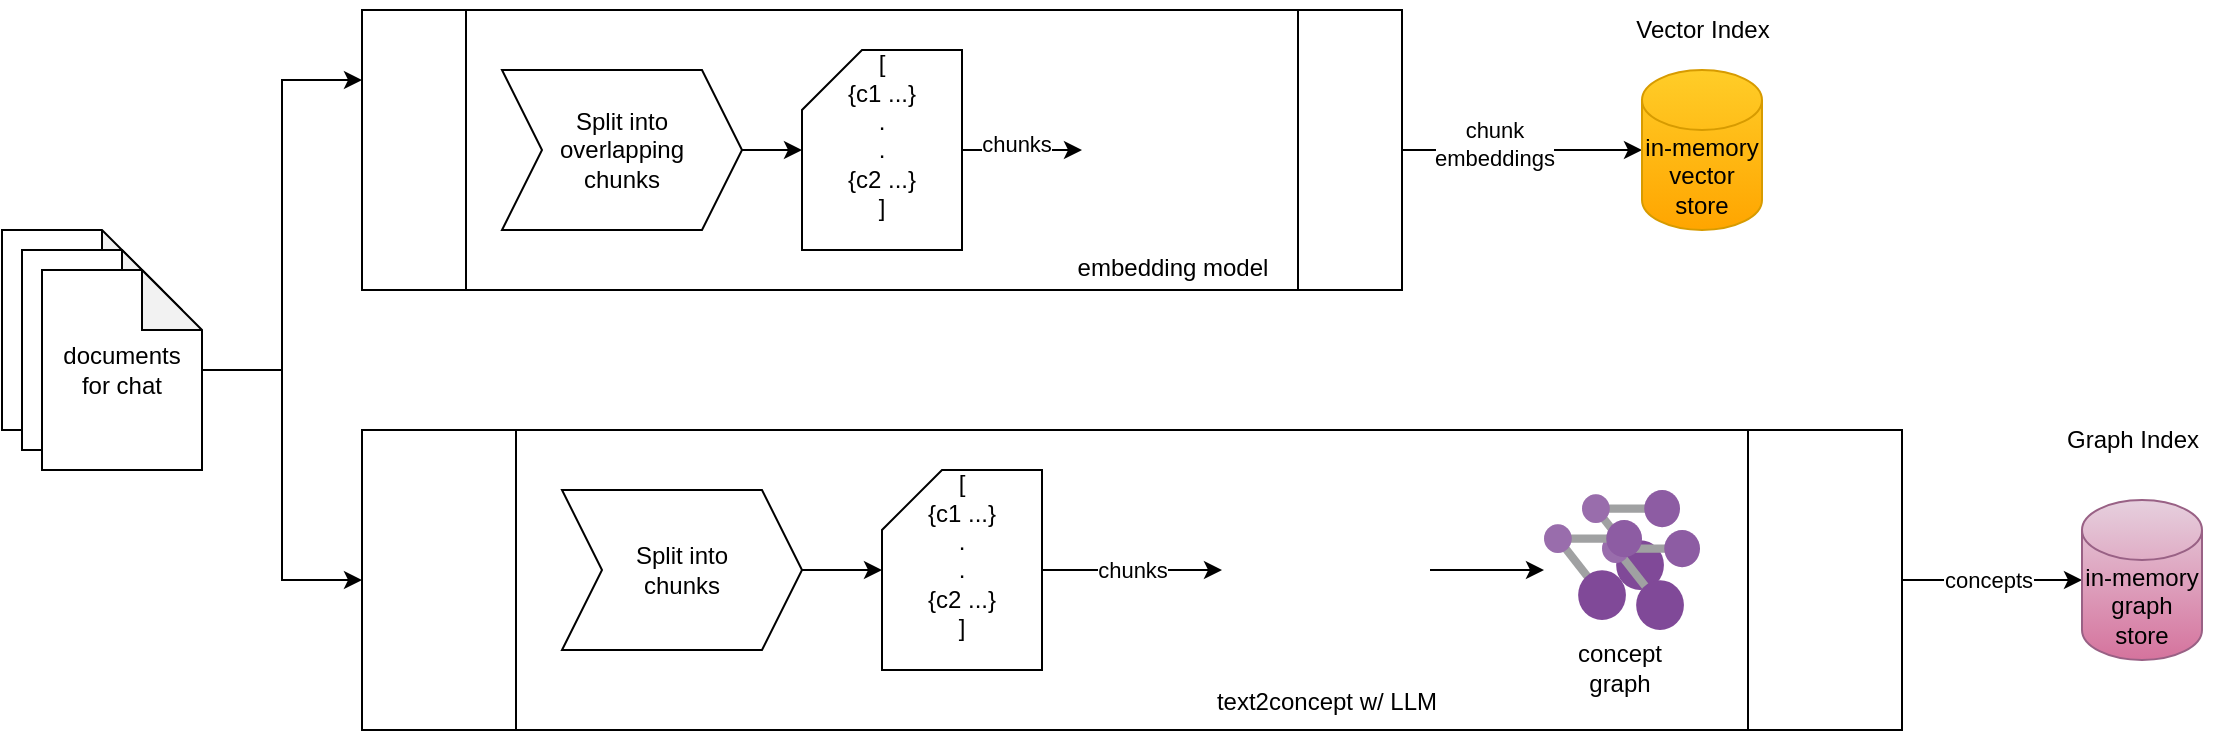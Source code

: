 <mxfile version="24.8.1" pages="4">
  <diagram name="Ingestion" id="WlI-BqgBnbsdMir0qrI2">
    <mxGraphModel dx="1406" dy="673" grid="1" gridSize="10" guides="1" tooltips="1" connect="1" arrows="1" fold="1" page="1" pageScale="1" pageWidth="850" pageHeight="1100" math="0" shadow="0">
      <root>
        <mxCell id="0" />
        <mxCell id="1" parent="0" />
        <mxCell id="HORU6-xu0SCzeHOuK-M0-1" value="" style="shape=note;whiteSpace=wrap;html=1;backgroundOutline=1;darkOpacity=0.05;" vertex="1" parent="1">
          <mxGeometry x="80" y="290" width="80" height="100" as="geometry" />
        </mxCell>
        <mxCell id="HORU6-xu0SCzeHOuK-M0-2" value="" style="shape=note;whiteSpace=wrap;html=1;backgroundOutline=1;darkOpacity=0.05;" vertex="1" parent="1">
          <mxGeometry x="90" y="300" width="80" height="100" as="geometry" />
        </mxCell>
        <mxCell id="HORU6-xu0SCzeHOuK-M0-36" style="edgeStyle=orthogonalEdgeStyle;rounded=0;orthogonalLoop=1;jettySize=auto;html=1;" edge="1" parent="1" source="HORU6-xu0SCzeHOuK-M0-3" target="HORU6-xu0SCzeHOuK-M0-17">
          <mxGeometry relative="1" as="geometry" />
        </mxCell>
        <mxCell id="HORU6-xu0SCzeHOuK-M0-39" style="edgeStyle=orthogonalEdgeStyle;rounded=0;orthogonalLoop=1;jettySize=auto;html=1;entryX=0;entryY=0.25;entryDx=0;entryDy=0;" edge="1" parent="1" source="HORU6-xu0SCzeHOuK-M0-3" target="HORU6-xu0SCzeHOuK-M0-4">
          <mxGeometry relative="1" as="geometry" />
        </mxCell>
        <mxCell id="HORU6-xu0SCzeHOuK-M0-3" value="documents&lt;div&gt;for chat&lt;/div&gt;" style="shape=note;whiteSpace=wrap;html=1;backgroundOutline=1;darkOpacity=0.05;" vertex="1" parent="1">
          <mxGeometry x="100" y="310" width="80" height="100" as="geometry" />
        </mxCell>
        <mxCell id="HORU6-xu0SCzeHOuK-M0-10" value="" style="edgeStyle=orthogonalEdgeStyle;rounded=0;orthogonalLoop=1;jettySize=auto;html=1;" edge="1" parent="1" source="HORU6-xu0SCzeHOuK-M0-4" target="HORU6-xu0SCzeHOuK-M0-9">
          <mxGeometry relative="1" as="geometry" />
        </mxCell>
        <mxCell id="HORU6-xu0SCzeHOuK-M0-14" value="chunk&lt;div&gt;embeddings&lt;/div&gt;" style="edgeLabel;html=1;align=center;verticalAlign=middle;resizable=0;points=[];" vertex="1" connectable="0" parent="HORU6-xu0SCzeHOuK-M0-10">
          <mxGeometry x="-0.233" y="3" relative="1" as="geometry">
            <mxPoint as="offset" />
          </mxGeometry>
        </mxCell>
        <mxCell id="HORU6-xu0SCzeHOuK-M0-4" value="" style="shape=process;whiteSpace=wrap;html=1;backgroundOutline=1;" vertex="1" parent="1">
          <mxGeometry x="260" y="180" width="520" height="140" as="geometry" />
        </mxCell>
        <mxCell id="HORU6-xu0SCzeHOuK-M0-8" value="" style="edgeStyle=orthogonalEdgeStyle;rounded=0;orthogonalLoop=1;jettySize=auto;html=1;" edge="1" parent="1" source="HORU6-xu0SCzeHOuK-M0-6" target="HORU6-xu0SCzeHOuK-M0-7">
          <mxGeometry relative="1" as="geometry" />
        </mxCell>
        <mxCell id="HORU6-xu0SCzeHOuK-M0-6" value="Split into&lt;div&gt;overlapping&lt;div&gt;chunks&lt;/div&gt;&lt;/div&gt;" style="shape=step;perimeter=stepPerimeter;whiteSpace=wrap;html=1;fixedSize=1;" vertex="1" parent="1">
          <mxGeometry x="330" y="210" width="120" height="80" as="geometry" />
        </mxCell>
        <mxCell id="HORU6-xu0SCzeHOuK-M0-12" value="" style="edgeStyle=orthogonalEdgeStyle;rounded=0;orthogonalLoop=1;jettySize=auto;html=1;" edge="1" parent="1" source="HORU6-xu0SCzeHOuK-M0-7" target="HORU6-xu0SCzeHOuK-M0-11">
          <mxGeometry relative="1" as="geometry" />
        </mxCell>
        <mxCell id="HORU6-xu0SCzeHOuK-M0-13" value="chunks" style="edgeLabel;html=1;align=center;verticalAlign=middle;resizable=0;points=[];" vertex="1" connectable="0" parent="HORU6-xu0SCzeHOuK-M0-12">
          <mxGeometry x="-0.12" y="3" relative="1" as="geometry">
            <mxPoint as="offset" />
          </mxGeometry>
        </mxCell>
        <mxCell id="HORU6-xu0SCzeHOuK-M0-7" value="[&lt;div&gt;{&lt;span style=&quot;background-color: initial;&quot;&gt;c1 ...&lt;/span&gt;&lt;span style=&quot;background-color: initial;&quot;&gt;}&lt;/span&gt;&lt;div&gt;&lt;div&gt;.&lt;/div&gt;&lt;div&gt;.&lt;/div&gt;&lt;div&gt;{&lt;span style=&quot;background-color: initial;&quot;&gt;c2 ...&lt;/span&gt;&lt;span style=&quot;background-color: initial;&quot;&gt;}&lt;/span&gt;&lt;/div&gt;&lt;div&gt;&lt;span style=&quot;background-color: initial;&quot;&gt;]&lt;/span&gt;&lt;/div&gt;&lt;div&gt;&lt;br&gt;&lt;/div&gt;&lt;/div&gt;&lt;/div&gt;" style="shape=card;whiteSpace=wrap;html=1;" vertex="1" parent="1">
          <mxGeometry x="480" y="200" width="80" height="100" as="geometry" />
        </mxCell>
        <mxCell id="HORU6-xu0SCzeHOuK-M0-9" value="in-memory&lt;div&gt;vector store&lt;/div&gt;" style="shape=cylinder3;whiteSpace=wrap;html=1;boundedLbl=1;backgroundOutline=1;size=15;fillColor=#ffcd28;gradientColor=#ffa500;strokeColor=#d79b00;" vertex="1" parent="1">
          <mxGeometry x="900" y="210" width="60" height="80" as="geometry" />
        </mxCell>
        <mxCell id="HORU6-xu0SCzeHOuK-M0-11" value="embedding model" style="shape=image;html=1;verticalAlign=top;verticalLabelPosition=bottom;labelBackgroundColor=#ffffff;imageAspect=0;aspect=fixed;image=https://cdn3.iconfinder.com/data/icons/start-up-color/128/brain.png" vertex="1" parent="1">
          <mxGeometry x="620" y="205" width="90" height="90" as="geometry" />
        </mxCell>
        <mxCell id="HORU6-xu0SCzeHOuK-M0-33" value="" style="edgeStyle=orthogonalEdgeStyle;rounded=0;orthogonalLoop=1;jettySize=auto;html=1;" edge="1" parent="1" source="HORU6-xu0SCzeHOuK-M0-17" target="HORU6-xu0SCzeHOuK-M0-32">
          <mxGeometry relative="1" as="geometry" />
        </mxCell>
        <mxCell id="HORU6-xu0SCzeHOuK-M0-34" value="concepts" style="edgeLabel;html=1;align=center;verticalAlign=middle;resizable=0;points=[];" vertex="1" connectable="0" parent="HORU6-xu0SCzeHOuK-M0-33">
          <mxGeometry x="-0.044" relative="1" as="geometry">
            <mxPoint as="offset" />
          </mxGeometry>
        </mxCell>
        <mxCell id="HORU6-xu0SCzeHOuK-M0-17" value="" style="shape=process;whiteSpace=wrap;html=1;backgroundOutline=1;" vertex="1" parent="1">
          <mxGeometry x="260" y="390" width="770" height="150" as="geometry" />
        </mxCell>
        <mxCell id="HORU6-xu0SCzeHOuK-M0-18" value="" style="edgeStyle=orthogonalEdgeStyle;rounded=0;orthogonalLoop=1;jettySize=auto;html=1;" edge="1" parent="1" source="HORU6-xu0SCzeHOuK-M0-19" target="HORU6-xu0SCzeHOuK-M0-22">
          <mxGeometry relative="1" as="geometry" />
        </mxCell>
        <mxCell id="HORU6-xu0SCzeHOuK-M0-19" value="Split into&lt;div&gt;&lt;div&gt;chunks&lt;/div&gt;&lt;/div&gt;" style="shape=step;perimeter=stepPerimeter;whiteSpace=wrap;html=1;fixedSize=1;" vertex="1" parent="1">
          <mxGeometry x="360" y="420" width="120" height="80" as="geometry" />
        </mxCell>
        <mxCell id="HORU6-xu0SCzeHOuK-M0-20" value="" style="edgeStyle=orthogonalEdgeStyle;rounded=0;orthogonalLoop=1;jettySize=auto;html=1;" edge="1" parent="1" source="HORU6-xu0SCzeHOuK-M0-22" target="HORU6-xu0SCzeHOuK-M0-25">
          <mxGeometry relative="1" as="geometry">
            <mxPoint x="620" y="460" as="targetPoint" />
          </mxGeometry>
        </mxCell>
        <mxCell id="HORU6-xu0SCzeHOuK-M0-21" value="chunks" style="edgeLabel;html=1;align=center;verticalAlign=middle;resizable=0;points=[];" vertex="1" connectable="0" parent="HORU6-xu0SCzeHOuK-M0-20">
          <mxGeometry x="-0.12" y="3" relative="1" as="geometry">
            <mxPoint x="5" y="3" as="offset" />
          </mxGeometry>
        </mxCell>
        <mxCell id="HORU6-xu0SCzeHOuK-M0-22" value="[&lt;div&gt;{&lt;span style=&quot;background-color: initial;&quot;&gt;c1 ...&lt;/span&gt;&lt;span style=&quot;background-color: initial;&quot;&gt;}&lt;/span&gt;&lt;div&gt;&lt;div&gt;.&lt;/div&gt;&lt;div&gt;.&lt;/div&gt;&lt;div&gt;{&lt;span style=&quot;background-color: initial;&quot;&gt;c2 ...&lt;/span&gt;&lt;span style=&quot;background-color: initial;&quot;&gt;}&lt;/span&gt;&lt;/div&gt;&lt;div&gt;&lt;span style=&quot;background-color: initial;&quot;&gt;]&lt;/span&gt;&lt;/div&gt;&lt;div&gt;&lt;br&gt;&lt;/div&gt;&lt;/div&gt;&lt;/div&gt;" style="shape=card;whiteSpace=wrap;html=1;" vertex="1" parent="1">
          <mxGeometry x="520" y="410" width="80" height="100" as="geometry" />
        </mxCell>
        <mxCell id="HORU6-xu0SCzeHOuK-M0-30" value="" style="edgeStyle=orthogonalEdgeStyle;rounded=0;orthogonalLoop=1;jettySize=auto;html=1;" edge="1" parent="1" source="HORU6-xu0SCzeHOuK-M0-25" target="HORU6-xu0SCzeHOuK-M0-29">
          <mxGeometry relative="1" as="geometry" />
        </mxCell>
        <mxCell id="HORU6-xu0SCzeHOuK-M0-25" value="text2concept w/ LLM" style="shape=image;html=1;verticalAlign=top;verticalLabelPosition=bottom;labelBackgroundColor=#ffffff;imageAspect=0;aspect=fixed;image=https://cdn1.iconfinder.com/data/icons/unicons-line-vol-1/24/brain-128.png" vertex="1" parent="1">
          <mxGeometry x="690" y="408" width="104" height="104" as="geometry" />
        </mxCell>
        <mxCell id="HORU6-xu0SCzeHOuK-M0-27" value="" style="image;sketch=0;aspect=fixed;html=1;points=[];align=center;fontSize=12;image=img/lib/mscae/Resource_Graph_Explorer.svg;" vertex="1" parent="1">
          <mxGeometry x="870" y="420" width="49" height="50" as="geometry" />
        </mxCell>
        <mxCell id="HORU6-xu0SCzeHOuK-M0-28" value="" style="image;sketch=0;aspect=fixed;html=1;points=[];align=center;fontSize=12;image=img/lib/mscae/Resource_Graph_Explorer.svg;" vertex="1" parent="1">
          <mxGeometry x="880" y="440" width="49" height="50" as="geometry" />
        </mxCell>
        <mxCell id="HORU6-xu0SCzeHOuK-M0-29" value="" style="image;sketch=0;aspect=fixed;html=1;points=[];align=center;fontSize=12;image=img/lib/mscae/Resource_Graph_Explorer.svg;" vertex="1" parent="1">
          <mxGeometry x="851" y="435" width="49" height="50" as="geometry" />
        </mxCell>
        <mxCell id="HORU6-xu0SCzeHOuK-M0-31" value="concept graph" style="text;html=1;align=center;verticalAlign=middle;whiteSpace=wrap;rounded=0;" vertex="1" parent="1">
          <mxGeometry x="859" y="494" width="60" height="30" as="geometry" />
        </mxCell>
        <mxCell id="HORU6-xu0SCzeHOuK-M0-32" value="in-memory&lt;div&gt;graph store&lt;/div&gt;" style="shape=cylinder3;whiteSpace=wrap;html=1;boundedLbl=1;backgroundOutline=1;size=15;fillColor=#e6d0de;gradientColor=#d5739d;strokeColor=#996185;" vertex="1" parent="1">
          <mxGeometry x="1120" y="425" width="60" height="80" as="geometry" />
        </mxCell>
        <mxCell id="HORU6-xu0SCzeHOuK-M0-37" value="Vector Index" style="text;html=1;align=center;verticalAlign=middle;resizable=0;points=[];autosize=1;strokeColor=none;fillColor=none;" vertex="1" parent="1">
          <mxGeometry x="885" y="175" width="90" height="30" as="geometry" />
        </mxCell>
        <mxCell id="HORU6-xu0SCzeHOuK-M0-38" value="Graph Index" style="text;html=1;align=center;verticalAlign=middle;resizable=0;points=[];autosize=1;strokeColor=none;fillColor=none;" vertex="1" parent="1">
          <mxGeometry x="1100" y="380" width="90" height="30" as="geometry" />
        </mxCell>
      </root>
    </mxGraphModel>
  </diagram>
  <diagram id="zhy2LqA3burEcrEDkWrv" name="Retrieval">
    <mxGraphModel dx="1854" dy="1737" grid="1" gridSize="10" guides="1" tooltips="1" connect="1" arrows="1" fold="1" page="1" pageScale="1" pageWidth="850" pageHeight="1100" math="0" shadow="0">
      <root>
        <mxCell id="0" />
        <mxCell id="1" parent="0" />
        <mxCell id="k37ck141kI1a4Tw-OXO--30" value="" style="rounded=1;whiteSpace=wrap;html=1;fillColor=#FFFFFF;strokeColor=#6c8ebf;" vertex="1" parent="1">
          <mxGeometry x="190" y="20" width="690" height="740" as="geometry" />
        </mxCell>
        <mxCell id="k37ck141kI1a4Tw-OXO--4" value="" style="rounded=1;whiteSpace=wrap;html=1;dashed=1;" vertex="1" parent="1">
          <mxGeometry x="620" y="220" width="220" height="120" as="geometry" />
        </mxCell>
        <mxCell id="k37ck141kI1a4Tw-OXO--3" value="" style="edgeStyle=orthogonalEdgeStyle;rounded=0;orthogonalLoop=1;jettySize=auto;html=1;" edge="1" parent="1" source="pWYWZ6U_gXzMof1Q_tp--1">
          <mxGeometry relative="1" as="geometry">
            <mxPoint x="-220" y="-50" as="targetPoint" />
          </mxGeometry>
        </mxCell>
        <mxCell id="k37ck141kI1a4Tw-OXO--29" value="query" style="edgeLabel;html=1;align=center;verticalAlign=middle;resizable=0;points=[];" vertex="1" connectable="0" parent="k37ck141kI1a4Tw-OXO--3">
          <mxGeometry x="-0.061" y="-2" relative="1" as="geometry">
            <mxPoint as="offset" />
          </mxGeometry>
        </mxCell>
        <mxCell id="pWYWZ6U_gXzMof1Q_tp--1" value="User" style="shape=umlActor;verticalLabelPosition=bottom;verticalAlign=top;html=1;outlineConnect=0;" vertex="1" parent="1">
          <mxGeometry x="-380" y="-80" width="30" height="60" as="geometry" />
        </mxCell>
        <mxCell id="pWYWZ6U_gXzMof1Q_tp--4" value="query [vector + graph] index" style="shape=process;whiteSpace=wrap;html=1;backgroundOutline=1;" vertex="1" parent="1">
          <mxGeometry x="381.06" y="40" width="170" height="60" as="geometry" />
        </mxCell>
        <mxCell id="pWYWZ6U_gXzMof1Q_tp--5" value="in-memory&lt;div&gt;vector store&lt;/div&gt;" style="shape=cylinder3;whiteSpace=wrap;html=1;boundedLbl=1;backgroundOutline=1;size=15;fillColor=#ffcd28;gradientColor=#ffa500;strokeColor=#d79b00;" vertex="1" parent="1">
          <mxGeometry x="220" y="260" width="60" height="80" as="geometry" />
        </mxCell>
        <mxCell id="pWYWZ6U_gXzMof1Q_tp--9" value="" style="edgeStyle=orthogonalEdgeStyle;rounded=0;orthogonalLoop=1;jettySize=auto;html=1;" edge="1" parent="1" source="pWYWZ6U_gXzMof1Q_tp--6" target="pWYWZ6U_gXzMof1Q_tp--7">
          <mxGeometry relative="1" as="geometry" />
        </mxCell>
        <mxCell id="pWYWZ6U_gXzMof1Q_tp--6" value="in-memory&lt;div&gt;graph store&lt;/div&gt;" style="shape=cylinder3;whiteSpace=wrap;html=1;boundedLbl=1;backgroundOutline=1;size=15;fillColor=#e6d0de;gradientColor=#d5739d;strokeColor=#996185;" vertex="1" parent="1">
          <mxGeometry x="750" y="230" width="60" height="80" as="geometry" />
        </mxCell>
        <mxCell id="pWYWZ6U_gXzMof1Q_tp--8" value="" style="edgeStyle=orthogonalEdgeStyle;rounded=0;orthogonalLoop=1;jettySize=auto;html=1;" edge="1" parent="1" source="pWYWZ6U_gXzMof1Q_tp--7" target="pWYWZ6U_gXzMof1Q_tp--6">
          <mxGeometry relative="1" as="geometry" />
        </mxCell>
        <mxCell id="pWYWZ6U_gXzMof1Q_tp--7" value="graph query&lt;div&gt;agent&lt;/div&gt;" style="shape=image;html=1;verticalAlign=top;verticalLabelPosition=bottom;labelBackgroundColor=#ffffff;imageAspect=0;aspect=fixed;image=https://cdn1.iconfinder.com/data/icons/unicons-line-vol-1/24/brain-128.png" vertex="1" parent="1">
          <mxGeometry x="650" y="240" width="60" height="60" as="geometry" />
        </mxCell>
        <mxCell id="k37ck141kI1a4Tw-OXO--1" value="Vector Index" style="text;html=1;align=center;verticalAlign=middle;resizable=0;points=[];autosize=1;strokeColor=none;fillColor=none;" vertex="1" parent="1">
          <mxGeometry x="200" y="230" width="90" height="30" as="geometry" />
        </mxCell>
        <mxCell id="k37ck141kI1a4Tw-OXO--2" value="Graph Index" style="text;html=1;align=center;verticalAlign=middle;resizable=0;points=[];autosize=1;strokeColor=none;fillColor=none;" vertex="1" parent="1">
          <mxGeometry x="685" y="190" width="90" height="30" as="geometry" />
        </mxCell>
        <mxCell id="k37ck141kI1a4Tw-OXO--5" style="edgeStyle=orthogonalEdgeStyle;rounded=0;orthogonalLoop=1;jettySize=auto;html=1;dashed=1;" edge="1" parent="1" source="pWYWZ6U_gXzMof1Q_tp--4" target="k37ck141kI1a4Tw-OXO--1">
          <mxGeometry relative="1" as="geometry">
            <mxPoint x="231.06" y="20" as="targetPoint" />
          </mxGeometry>
        </mxCell>
        <mxCell id="k37ck141kI1a4Tw-OXO--25" value="query" style="edgeLabel;html=1;align=center;verticalAlign=middle;resizable=0;points=[];" vertex="1" connectable="0" parent="k37ck141kI1a4Tw-OXO--5">
          <mxGeometry x="-0.371" relative="1" as="geometry">
            <mxPoint as="offset" />
          </mxGeometry>
        </mxCell>
        <mxCell id="k37ck141kI1a4Tw-OXO--6" style="edgeStyle=orthogonalEdgeStyle;rounded=0;orthogonalLoop=1;jettySize=auto;html=1;entryX=0.622;entryY=0.133;entryDx=0;entryDy=0;entryPerimeter=0;exitX=1;exitY=0.5;exitDx=0;exitDy=0;dashed=1;" edge="1" parent="1" source="pWYWZ6U_gXzMof1Q_tp--4" target="k37ck141kI1a4Tw-OXO--2">
          <mxGeometry relative="1" as="geometry">
            <mxPoint x="750" y="20" as="targetPoint" />
          </mxGeometry>
        </mxCell>
        <mxCell id="k37ck141kI1a4Tw-OXO--26" value="query" style="edgeLabel;html=1;align=center;verticalAlign=middle;resizable=0;points=[];" vertex="1" connectable="0" parent="k37ck141kI1a4Tw-OXO--6">
          <mxGeometry x="0.057" relative="1" as="geometry">
            <mxPoint as="offset" />
          </mxGeometry>
        </mxCell>
        <mxCell id="k37ck141kI1a4Tw-OXO--7" value="" style="shape=note;whiteSpace=wrap;html=1;backgroundOutline=1;darkOpacity=0.05;dashed=1;fillColor=#fad7ac;strokeColor=#b46504;" vertex="1" parent="1">
          <mxGeometry x="310" y="190" width="70" height="70" as="geometry" />
        </mxCell>
        <mxCell id="k37ck141kI1a4Tw-OXO--9" value="" style="shape=note;whiteSpace=wrap;html=1;backgroundOutline=1;darkOpacity=0.05;dashed=1;fillColor=#fad7ac;strokeColor=#b46504;" vertex="1" parent="1">
          <mxGeometry x="320" y="200" width="70" height="70" as="geometry" />
        </mxCell>
        <mxCell id="k37ck141kI1a4Tw-OXO--18" style="edgeStyle=orthogonalEdgeStyle;rounded=0;orthogonalLoop=1;jettySize=auto;html=1;entryX=0.5;entryY=0;entryDx=0;entryDy=0;dashed=1;" edge="1" parent="1" source="k37ck141kI1a4Tw-OXO--10" target="k37ck141kI1a4Tw-OXO--17">
          <mxGeometry relative="1" as="geometry">
            <Array as="points">
              <mxPoint x="365" y="360" />
              <mxPoint x="455" y="360" />
            </Array>
          </mxGeometry>
        </mxCell>
        <mxCell id="k37ck141kI1a4Tw-OXO--10" value="semantic chunks" style="shape=note;whiteSpace=wrap;html=1;backgroundOutline=1;darkOpacity=0.05;dashed=1;fillColor=#fad7ac;strokeColor=#b46504;" vertex="1" parent="1">
          <mxGeometry x="330" y="210" width="70" height="70" as="geometry" />
        </mxCell>
        <mxCell id="k37ck141kI1a4Tw-OXO--11" style="edgeStyle=orthogonalEdgeStyle;rounded=0;orthogonalLoop=1;jettySize=auto;html=1;entryX=0.057;entryY=0.686;entryDx=0;entryDy=0;entryPerimeter=0;" edge="1" parent="1" source="pWYWZ6U_gXzMof1Q_tp--5" target="k37ck141kI1a4Tw-OXO--10">
          <mxGeometry relative="1" as="geometry" />
        </mxCell>
        <mxCell id="k37ck141kI1a4Tw-OXO--12" value="concepts" style="shape=note;whiteSpace=wrap;html=1;backgroundOutline=1;darkOpacity=0.05;dashed=1;fillColor=#fad9d5;strokeColor=#ae4132;" vertex="1" parent="1">
          <mxGeometry x="480" y="190" width="70" height="70" as="geometry" />
        </mxCell>
        <mxCell id="k37ck141kI1a4Tw-OXO--13" value="concepts" style="shape=note;whiteSpace=wrap;html=1;backgroundOutline=1;darkOpacity=0.05;dashed=1;fillColor=#fad9d5;strokeColor=#ae4132;" vertex="1" parent="1">
          <mxGeometry x="490" y="200" width="70" height="70" as="geometry" />
        </mxCell>
        <mxCell id="k37ck141kI1a4Tw-OXO--19" style="edgeStyle=orthogonalEdgeStyle;rounded=0;orthogonalLoop=1;jettySize=auto;html=1;entryX=0.5;entryY=0;entryDx=0;entryDy=0;dashed=1;" edge="1" parent="1" source="k37ck141kI1a4Tw-OXO--14" target="k37ck141kI1a4Tw-OXO--17">
          <mxGeometry relative="1" as="geometry">
            <Array as="points">
              <mxPoint x="535" y="360" />
              <mxPoint x="455" y="360" />
            </Array>
          </mxGeometry>
        </mxCell>
        <mxCell id="k37ck141kI1a4Tw-OXO--14" value="concepts" style="shape=note;whiteSpace=wrap;html=1;backgroundOutline=1;darkOpacity=0.05;dashed=1;fillColor=#fad9d5;strokeColor=#ae4132;" vertex="1" parent="1">
          <mxGeometry x="500" y="210" width="70" height="70" as="geometry" />
        </mxCell>
        <mxCell id="k37ck141kI1a4Tw-OXO--16" style="edgeStyle=orthogonalEdgeStyle;rounded=0;orthogonalLoop=1;jettySize=auto;html=1;entryX=0;entryY=0;entryDx=70;entryDy=30;entryPerimeter=0;" edge="1" parent="1" source="k37ck141kI1a4Tw-OXO--4" target="k37ck141kI1a4Tw-OXO--14">
          <mxGeometry relative="1" as="geometry" />
        </mxCell>
        <mxCell id="k37ck141kI1a4Tw-OXO--22" value="" style="edgeStyle=orthogonalEdgeStyle;rounded=0;orthogonalLoop=1;jettySize=auto;html=1;" edge="1" parent="1" source="k37ck141kI1a4Tw-OXO--17" target="k37ck141kI1a4Tw-OXO--20">
          <mxGeometry relative="1" as="geometry" />
        </mxCell>
        <mxCell id="k37ck141kI1a4Tw-OXO--23" value="reason over docs&lt;div&gt;with LLM&lt;/div&gt;" style="edgeLabel;html=1;align=center;verticalAlign=middle;resizable=0;points=[];" vertex="1" connectable="0" parent="k37ck141kI1a4Tw-OXO--22">
          <mxGeometry x="-0.125" y="-1" relative="1" as="geometry">
            <mxPoint x="1" y="15" as="offset" />
          </mxGeometry>
        </mxCell>
        <mxCell id="k37ck141kI1a4Tw-OXO--17" value="set of&lt;div&gt;documents&lt;/div&gt;&lt;div&gt;to reason&lt;/div&gt;&lt;div&gt;over + &lt;b&gt;query&lt;/b&gt;&lt;/div&gt;" style="shape=internalStorage;whiteSpace=wrap;html=1;backgroundOutline=1;fillColor=#d5e8d4;strokeColor=#82b366;" vertex="1" parent="1">
          <mxGeometry x="390" y="400" width="130" height="100" as="geometry" />
        </mxCell>
        <mxCell id="k37ck141kI1a4Tw-OXO--27" style="edgeStyle=orthogonalEdgeStyle;rounded=0;orthogonalLoop=1;jettySize=auto;html=1;" edge="1" parent="1" source="k37ck141kI1a4Tw-OXO--20" target="k37ck141kI1a4Tw-OXO--24">
          <mxGeometry relative="1" as="geometry" />
        </mxCell>
        <mxCell id="k37ck141kI1a4Tw-OXO--20" value="LLM : &lt;b&gt;Gemini-1.5-pro&lt;/b&gt; | &lt;b&gt;GPT-4o&lt;/b&gt;" style="shape=image;html=1;verticalAlign=top;verticalLabelPosition=bottom;labelBackgroundColor=#ffffff;imageAspect=0;aspect=fixed;image=https://cdn4.iconfinder.com/data/icons/success-filloutline/64/brain-think-brainstorm-creative-idea-128.png" vertex="1" parent="1">
          <mxGeometry x="405" y="580" width="100" height="100" as="geometry" />
        </mxCell>
        <mxCell id="k37ck141kI1a4Tw-OXO--28" style="edgeStyle=orthogonalEdgeStyle;rounded=0;orthogonalLoop=1;jettySize=auto;html=1;dashed=1;" edge="1" parent="1" source="k37ck141kI1a4Tw-OXO--24" target="pWYWZ6U_gXzMof1Q_tp--1">
          <mxGeometry relative="1" as="geometry" />
        </mxCell>
        <mxCell id="k37ck141kI1a4Tw-OXO--40" style="edgeStyle=orthogonalEdgeStyle;rounded=0;orthogonalLoop=1;jettySize=auto;html=1;dashed=1;entryX=0;entryY=0.5;entryDx=0;entryDy=0;exitX=0.5;exitY=0;exitDx=0;exitDy=0;" edge="1" parent="1" target="k37ck141kI1a4Tw-OXO--36">
          <mxGeometry relative="1" as="geometry">
            <mxPoint x="50" y="590" as="sourcePoint" />
            <mxPoint x="280" y="-340" as="targetPoint" />
            <Array as="points">
              <mxPoint x="70" y="590" />
              <mxPoint x="70" y="-340" />
              <mxPoint x="335" y="-340" />
            </Array>
          </mxGeometry>
        </mxCell>
        <mxCell id="k37ck141kI1a4Tw-OXO--41" value="update chat history&lt;div&gt;with response&lt;/div&gt;" style="edgeLabel;html=1;align=center;verticalAlign=middle;resizable=0;points=[];" vertex="1" connectable="0" parent="k37ck141kI1a4Tw-OXO--40">
          <mxGeometry x="-0.452" relative="1" as="geometry">
            <mxPoint as="offset" />
          </mxGeometry>
        </mxCell>
        <mxCell id="k37ck141kI1a4Tw-OXO--24" value="reasoned response&lt;div&gt;with &lt;b&gt;grounding&lt;/b&gt;&lt;/div&gt;" style="shape=document;whiteSpace=wrap;html=1;boundedLbl=1;fillColor=#d5e8d4;gradientColor=#97d077;strokeColor=#82b366;" vertex="1" parent="1">
          <mxGeometry y="590" width="120" height="80" as="geometry" />
        </mxCell>
        <mxCell id="k37ck141kI1a4Tw-OXO--31" value="RAG" style="text;html=1;align=center;verticalAlign=middle;resizable=0;points=[];autosize=1;strokeColor=#82b366;fillColor=#d5e8d4;fontStyle=1" vertex="1" parent="1">
          <mxGeometry x="475" y="-2" width="50" height="30" as="geometry" />
        </mxCell>
        <mxCell id="k37ck141kI1a4Tw-OXO--32" value="" style="endArrow=none;dashed=1;html=1;dashPattern=1 3;strokeWidth=2;rounded=0;exitX=-0.003;exitY=0.678;exitDx=0;exitDy=0;exitPerimeter=0;entryX=1.003;entryY=0.682;entryDx=0;entryDy=0;entryPerimeter=0;" edge="1" parent="1" source="k37ck141kI1a4Tw-OXO--30" target="k37ck141kI1a4Tw-OXO--30">
          <mxGeometry width="50" height="50" relative="1" as="geometry">
            <mxPoint x="470" y="480" as="sourcePoint" />
            <mxPoint x="520" y="430" as="targetPoint" />
          </mxGeometry>
        </mxCell>
        <mxCell id="k37ck141kI1a4Tw-OXO--33" value="&lt;b&gt;R&lt;/b&gt;etrieval" style="text;html=1;align=center;verticalAlign=middle;whiteSpace=wrap;rounded=0;" vertex="1" parent="1">
          <mxGeometry x="800" y="490" width="60" height="30" as="geometry" />
        </mxCell>
        <mxCell id="k37ck141kI1a4Tw-OXO--34" value="&lt;b&gt;A&lt;/b&gt;ugmented&lt;b&gt;&amp;nbsp;&lt;/b&gt;&lt;span style=&quot;background-color: initial;&quot;&gt;&lt;b&gt;G&lt;/b&gt;eneration&lt;/span&gt;" style="text;html=1;align=center;verticalAlign=middle;whiteSpace=wrap;rounded=0;" vertex="1" parent="1">
          <mxGeometry x="730" y="530" width="130" height="30" as="geometry" />
        </mxCell>
        <mxCell id="k37ck141kI1a4Tw-OXO--42" value="" style="edgeStyle=orthogonalEdgeStyle;rounded=0;orthogonalLoop=1;jettySize=auto;html=1;" edge="1" parent="1" source="k37ck141kI1a4Tw-OXO--36" target="k37ck141kI1a4Tw-OXO--39">
          <mxGeometry relative="1" as="geometry" />
        </mxCell>
        <mxCell id="k37ck141kI1a4Tw-OXO--36" value="&lt;blockquote style=&quot;margin: 0 0 0 40px; border: none; padding: 0px;&quot;&gt;[&lt;blockquote style=&quot;margin: 0 0 0 40px; border: none; padding: 0px;&quot;&gt;&lt;br&gt;&lt;/blockquote&gt;&lt;/blockquote&gt;&lt;blockquote style=&quot;margin: 0 0 0 40px; border: none; padding: 0px;&quot;&gt;&lt;blockquote style=&quot;margin: 0 0 0 40px; border: none; padding: 0px;&quot;&gt;&lt;div&gt;{&lt;/div&gt;&lt;div&gt;&lt;b&gt;&lt;span style=&quot;white-space: pre;&quot;&gt;&#x9;&lt;/span&gt;user&lt;/b&gt; :&amp;nbsp;&lt;/div&gt;&lt;/blockquote&gt;&lt;/blockquote&gt;&lt;blockquote style=&quot;margin: 0 0 0 40px; border: none; padding: 0px;&quot;&gt;&lt;blockquote style=&quot;margin: 0 0 0 40px; border: none; padding: 0px;&quot;&gt;&lt;div&gt;&lt;div&gt;&lt;b&gt;&lt;span style=&quot;white-space: pre;&quot;&gt;&#x9;&lt;/span&gt;system&lt;/b&gt;&amp;nbsp;:&lt;/div&gt;&lt;/div&gt;&lt;/blockquote&gt;&lt;blockquote style=&quot;margin: 0 0 0 40px; border: none; padding: 0px;&quot;&gt;&lt;div&gt;&lt;div&gt;&lt;div&gt;} ...&lt;/div&gt;&lt;/div&gt;&lt;/div&gt;&lt;/blockquote&gt;&lt;span style=&quot;background-color: initial;&quot;&gt;}&lt;/span&gt;&lt;br&gt;&lt;/blockquote&gt;" style="shape=internalStorage;whiteSpace=wrap;html=1;backgroundOutline=1;align=left;fillColor=#cce5ff;strokeColor=#36393d;" vertex="1" parent="1">
          <mxGeometry x="380" y="-420" width="240" height="160" as="geometry" />
        </mxCell>
        <mxCell id="k37ck141kI1a4Tw-OXO--37" value="chat history" style="text;html=1;align=center;verticalAlign=middle;resizable=0;points=[];autosize=1;strokeColor=none;fillColor=none;fontStyle=1" vertex="1" parent="1">
          <mxGeometry x="460" y="-450" width="80" height="30" as="geometry" />
        </mxCell>
        <mxCell id="k37ck141kI1a4Tw-OXO--38" value="" style="shape=image;html=1;verticalAlign=top;verticalLabelPosition=bottom;labelBackgroundColor=#ffffff;imageAspect=0;aspect=fixed;image=https://cdn4.iconfinder.com/data/icons/success-filloutline/64/brain-think-brainstorm-creative-idea-128.png" vertex="1" parent="1">
          <mxGeometry x="432" y="-170" width="128" height="128" as="geometry" />
        </mxCell>
        <mxCell id="k37ck141kI1a4Tw-OXO--43" style="edgeStyle=orthogonalEdgeStyle;rounded=0;orthogonalLoop=1;jettySize=auto;html=1;entryX=0.5;entryY=1;entryDx=0;entryDy=0;" edge="1" parent="1" source="k37ck141kI1a4Tw-OXO--39" target="k37ck141kI1a4Tw-OXO--36">
          <mxGeometry relative="1" as="geometry" />
        </mxCell>
        <mxCell id="k37ck141kI1a4Tw-OXO--39" value="&lt;b&gt;Chat&lt;/b&gt;" style="text;html=1;align=center;verticalAlign=middle;resizable=0;points=[];autosize=1;strokeColor=#10739e;fillColor=#b1ddf0;" vertex="1" parent="1">
          <mxGeometry x="475" y="-200" width="50" height="30" as="geometry" />
        </mxCell>
        <mxCell id="k37ck141kI1a4Tw-OXO--45" style="edgeStyle=orthogonalEdgeStyle;rounded=0;orthogonalLoop=1;jettySize=auto;html=1;exitX=0.5;exitY=0;exitDx=0;exitDy=0;" edge="1" parent="1" source="k37ck141kI1a4Tw-OXO--44" target="k37ck141kI1a4Tw-OXO--38">
          <mxGeometry relative="1" as="geometry">
            <Array as="points">
              <mxPoint x="-155" y="-130" />
            </Array>
          </mxGeometry>
        </mxCell>
        <mxCell id="k37ck141kI1a4Tw-OXO--47" value="&lt;b&gt;general chat/explore previous question?&lt;/b&gt;" style="edgeLabel;html=1;align=center;verticalAlign=middle;resizable=0;points=[];" vertex="1" connectable="0" parent="k37ck141kI1a4Tw-OXO--45">
          <mxGeometry x="0.032" relative="1" as="geometry">
            <mxPoint x="-143" as="offset" />
          </mxGeometry>
        </mxCell>
        <mxCell id="k37ck141kI1a4Tw-OXO--44" value="classify intent" style="rhombus;whiteSpace=wrap;html=1;" vertex="1" parent="1">
          <mxGeometry x="-220" y="-120" width="130" height="120" as="geometry" />
        </mxCell>
        <mxCell id="k37ck141kI1a4Tw-OXO--46" style="edgeStyle=orthogonalEdgeStyle;rounded=0;orthogonalLoop=1;jettySize=auto;html=1;entryX=0.02;entryY=0.467;entryDx=0;entryDy=0;entryPerimeter=0;exitX=0.5;exitY=1;exitDx=0;exitDy=0;" edge="1" parent="1" source="k37ck141kI1a4Tw-OXO--44" target="k37ck141kI1a4Tw-OXO--31">
          <mxGeometry relative="1" as="geometry">
            <Array as="points">
              <mxPoint x="-155" y="12" />
            </Array>
          </mxGeometry>
        </mxCell>
        <mxCell id="k37ck141kI1a4Tw-OXO--48" value="&lt;b&gt;answer by querying documents?&lt;/b&gt;" style="edgeLabel;html=1;align=center;verticalAlign=middle;resizable=0;points=[];" vertex="1" connectable="0" parent="k37ck141kI1a4Tw-OXO--46">
          <mxGeometry x="-0.254" y="-1" relative="1" as="geometry">
            <mxPoint x="-83" as="offset" />
          </mxGeometry>
        </mxCell>
        <mxCell id="lKcZ-U4EUPLpAz_xL4YC-1" value="" style="rounded=1;whiteSpace=wrap;html=1;fillColor=#d5e8d4;strokeColor=#82b366;" vertex="1" parent="1">
          <mxGeometry x="-20" y="28" width="20" height="20" as="geometry" />
        </mxCell>
        <mxCell id="lKcZ-U4EUPLpAz_xL4YC-2" value="" style="rounded=1;whiteSpace=wrap;html=1;fillColor=#dae8fc;strokeColor=#6c8ebf;" vertex="1" parent="1">
          <mxGeometry x="-20" y="-160" width="20" height="20" as="geometry" />
        </mxCell>
      </root>
    </mxGraphModel>
  </diagram>
  <diagram id="fUBz9knqkEJ8dyvRb2lP" name="v1.5 : document ingestion">
    <mxGraphModel dx="1272" dy="852" grid="1" gridSize="10" guides="1" tooltips="1" connect="1" arrows="1" fold="1" page="1" pageScale="1" pageWidth="850" pageHeight="1100" math="0" shadow="0">
      <root>
        <mxCell id="0" />
        <mxCell id="1" parent="0" />
        <mxCell id="YO8zrQI17fZkOXgfqsGE-75" value="" style="rounded=1;whiteSpace=wrap;html=1;dashed=1;" vertex="1" parent="1">
          <mxGeometry x="860" y="370" width="330" height="180" as="geometry" />
        </mxCell>
        <mxCell id="YO8zrQI17fZkOXgfqsGE-76" value="" style="rounded=1;whiteSpace=wrap;html=1;dashed=1;" vertex="1" parent="1">
          <mxGeometry x="860" y="570" width="330" height="180" as="geometry" />
        </mxCell>
        <mxCell id="YO8zrQI17fZkOXgfqsGE-77" value="" style="rounded=1;whiteSpace=wrap;html=1;dashed=1;" vertex="1" parent="1">
          <mxGeometry x="860" y="772" width="330" height="180" as="geometry" />
        </mxCell>
        <mxCell id="YO8zrQI17fZkOXgfqsGE-74" value="" style="rounded=1;whiteSpace=wrap;html=1;dashed=1;" vertex="1" parent="1">
          <mxGeometry x="860" y="170" width="330" height="180" as="geometry" />
        </mxCell>
        <mxCell id="_3XZ6gnIZr3O8b_TVn_r-1" value="" style="shape=note;whiteSpace=wrap;html=1;backgroundOutline=1;darkOpacity=0.05;" vertex="1" parent="1">
          <mxGeometry x="20" y="370" width="80" height="100" as="geometry" />
        </mxCell>
        <mxCell id="_3XZ6gnIZr3O8b_TVn_r-2" value="" style="shape=note;whiteSpace=wrap;html=1;backgroundOutline=1;darkOpacity=0.05;" vertex="1" parent="1">
          <mxGeometry x="30" y="380" width="80" height="100" as="geometry" />
        </mxCell>
        <mxCell id="_3XZ6gnIZr3O8b_TVn_r-4" style="edgeStyle=orthogonalEdgeStyle;rounded=0;orthogonalLoop=1;jettySize=auto;html=1;entryX=0;entryY=0.25;entryDx=0;entryDy=0;" edge="1" parent="1" source="_3XZ6gnIZr3O8b_TVn_r-5" target="_3XZ6gnIZr3O8b_TVn_r-8">
          <mxGeometry relative="1" as="geometry" />
        </mxCell>
        <mxCell id="YO8zrQI17fZkOXgfqsGE-42" style="edgeStyle=orthogonalEdgeStyle;rounded=0;orthogonalLoop=1;jettySize=auto;html=1;entryX=0;entryY=0.5;entryDx=0;entryDy=0;" edge="1" parent="1" source="_3XZ6gnIZr3O8b_TVn_r-5" target="YO8zrQI17fZkOXgfqsGE-29">
          <mxGeometry relative="1" as="geometry" />
        </mxCell>
        <mxCell id="_3XZ6gnIZr3O8b_TVn_r-5" value="documents&lt;div&gt;for chat&lt;/div&gt;" style="shape=note;whiteSpace=wrap;html=1;backgroundOutline=1;darkOpacity=0.05;" vertex="1" parent="1">
          <mxGeometry x="40" y="390" width="80" height="100" as="geometry" />
        </mxCell>
        <mxCell id="_3XZ6gnIZr3O8b_TVn_r-6" value="" style="edgeStyle=orthogonalEdgeStyle;rounded=0;orthogonalLoop=1;jettySize=auto;html=1;entryX=0;entryY=0.5;entryDx=0;entryDy=0;entryPerimeter=0;exitX=1.022;exitY=0.667;exitDx=0;exitDy=0;exitPerimeter=0;" edge="1" parent="1" source="_3XZ6gnIZr3O8b_TVn_r-15" target="_3XZ6gnIZr3O8b_TVn_r-14">
          <mxGeometry relative="1" as="geometry">
            <mxPoint x="880" y="250" as="sourcePoint" />
            <mxPoint x="1160" y="250" as="targetPoint" />
          </mxGeometry>
        </mxCell>
        <mxCell id="_3XZ6gnIZr3O8b_TVn_r-7" value="chunk&lt;div&gt;embeddings&lt;/div&gt;" style="edgeLabel;html=1;align=center;verticalAlign=middle;resizable=0;points=[];" vertex="1" connectable="0" parent="_3XZ6gnIZr3O8b_TVn_r-6">
          <mxGeometry x="-0.233" y="3" relative="1" as="geometry">
            <mxPoint x="10" as="offset" />
          </mxGeometry>
        </mxCell>
        <mxCell id="YO8zrQI17fZkOXgfqsGE-73" style="edgeStyle=orthogonalEdgeStyle;rounded=0;orthogonalLoop=1;jettySize=auto;html=1;" edge="1" parent="1" source="_3XZ6gnIZr3O8b_TVn_r-8" target="_3XZ6gnIZr3O8b_TVn_r-15">
          <mxGeometry relative="1" as="geometry" />
        </mxCell>
        <mxCell id="_3XZ6gnIZr3O8b_TVn_r-8" value="" style="shape=process;whiteSpace=wrap;html=1;backgroundOutline=1;" vertex="1" parent="1">
          <mxGeometry x="260" y="180" width="570" height="140" as="geometry" />
        </mxCell>
        <mxCell id="_3XZ6gnIZr3O8b_TVn_r-9" value="" style="edgeStyle=orthogonalEdgeStyle;rounded=0;orthogonalLoop=1;jettySize=auto;html=1;" edge="1" parent="1" source="_3XZ6gnIZr3O8b_TVn_r-10" target="_3XZ6gnIZr3O8b_TVn_r-13">
          <mxGeometry relative="1" as="geometry" />
        </mxCell>
        <mxCell id="_3XZ6gnIZr3O8b_TVn_r-10" value="Split into&lt;div&gt;small&amp;nbsp;&lt;/div&gt;&lt;div&gt;overlapping&lt;div&gt;chunks&lt;/div&gt;&lt;/div&gt;&lt;div&gt;(400 | 80)&lt;/div&gt;" style="shape=step;perimeter=stepPerimeter;whiteSpace=wrap;html=1;fixedSize=1;" vertex="1" parent="1">
          <mxGeometry x="330" y="210" width="120" height="80" as="geometry" />
        </mxCell>
        <mxCell id="YO8zrQI17fZkOXgfqsGE-2" value="" style="edgeStyle=orthogonalEdgeStyle;rounded=0;orthogonalLoop=1;jettySize=auto;html=1;" edge="1" parent="1" source="_3XZ6gnIZr3O8b_TVn_r-13" target="YO8zrQI17fZkOXgfqsGE-1">
          <mxGeometry relative="1" as="geometry" />
        </mxCell>
        <mxCell id="_3XZ6gnIZr3O8b_TVn_r-13" value="[&lt;div&gt;{s&lt;span style=&quot;background-color: initial;&quot;&gt;c1 ...&lt;/span&gt;&lt;span style=&quot;background-color: initial;&quot;&gt;}&lt;/span&gt;&lt;div&gt;&lt;div&gt;.&lt;/div&gt;&lt;div&gt;.&lt;/div&gt;&lt;div&gt;{s&lt;span style=&quot;background-color: initial;&quot;&gt;c2 ...&lt;/span&gt;&lt;span style=&quot;background-color: initial;&quot;&gt;}&lt;/span&gt;&lt;/div&gt;&lt;div&gt;&lt;span style=&quot;background-color: initial;&quot;&gt;]&lt;/span&gt;&lt;/div&gt;&lt;div&gt;&lt;br&gt;&lt;/div&gt;&lt;/div&gt;&lt;/div&gt;" style="shape=card;whiteSpace=wrap;html=1;" vertex="1" parent="1">
          <mxGeometry x="480" y="200" width="80" height="100" as="geometry" />
        </mxCell>
        <mxCell id="_3XZ6gnIZr3O8b_TVn_r-14" value="in-memory&lt;div&gt;vector store&lt;/div&gt;" style="shape=cylinder3;whiteSpace=wrap;html=1;boundedLbl=1;backgroundOutline=1;size=15;fillColor=#ffcd28;gradientColor=#ffa500;strokeColor=#d79b00;" vertex="1" parent="1">
          <mxGeometry x="1060" y="220" width="60" height="80" as="geometry" />
        </mxCell>
        <mxCell id="_3XZ6gnIZr3O8b_TVn_r-15" value="embedding model&lt;div&gt;(all-mpnet-base-v2)&lt;/div&gt;" style="shape=image;html=1;verticalAlign=top;verticalLabelPosition=bottom;labelBackgroundColor=#ffffff;imageAspect=0;aspect=fixed;image=https://cdn3.iconfinder.com/data/icons/start-up-color/128/brain.png" vertex="1" parent="1">
          <mxGeometry x="880" y="205" width="90" height="90" as="geometry" />
        </mxCell>
        <mxCell id="_3XZ6gnIZr3O8b_TVn_r-31" value="Vector Index (small_ctx_chunks)" style="text;html=1;align=center;verticalAlign=middle;resizable=0;points=[];autosize=1;strokeColor=none;fillColor=none;" vertex="1" parent="1">
          <mxGeometry x="990" y="180" width="200" height="30" as="geometry" />
        </mxCell>
        <mxCell id="YO8zrQI17fZkOXgfqsGE-8" value="" style="edgeStyle=orthogonalEdgeStyle;rounded=0;orthogonalLoop=1;jettySize=auto;html=1;" edge="1" parent="1" source="YO8zrQI17fZkOXgfqsGE-1" target="YO8zrQI17fZkOXgfqsGE-5">
          <mxGeometry relative="1" as="geometry" />
        </mxCell>
        <mxCell id="YO8zrQI17fZkOXgfqsGE-1" value="add context&lt;div&gt;to all chunks&lt;/div&gt;" style="shape=image;html=1;verticalAlign=top;verticalLabelPosition=bottom;labelBackgroundColor=#ffffff;imageAspect=0;aspect=fixed;image=https://cdn1.iconfinder.com/data/icons/unicons-line-vol-1/24/brain-128.png" vertex="1" parent="1">
          <mxGeometry x="580" y="220" width="60" height="60" as="geometry" />
        </mxCell>
        <mxCell id="YO8zrQI17fZkOXgfqsGE-5" value="[&lt;div&gt;{s&lt;span style=&quot;background-color: initial;&quot;&gt;c&#39;1 ...&lt;/span&gt;&lt;span style=&quot;background-color: initial;&quot;&gt;}&lt;/span&gt;&lt;div&gt;&lt;div&gt;.&lt;/div&gt;&lt;div&gt;.&lt;/div&gt;&lt;div&gt;{s&lt;span style=&quot;background-color: initial;&quot;&gt;c&#39;2 ...&lt;/span&gt;&lt;span style=&quot;background-color: initial;&quot;&gt;}&lt;/span&gt;&lt;/div&gt;&lt;div&gt;&lt;span style=&quot;background-color: initial;&quot;&gt;]&lt;/span&gt;&lt;/div&gt;&lt;div&gt;&lt;br&gt;&lt;/div&gt;&lt;/div&gt;&lt;/div&gt;" style="shape=card;whiteSpace=wrap;html=1;" vertex="1" parent="1">
          <mxGeometry x="660" y="200" width="80" height="100" as="geometry" />
        </mxCell>
        <mxCell id="YO8zrQI17fZkOXgfqsGE-10" value="&lt;b&gt;small overlapping chunks : contextual retrieval&lt;/b&gt;" style="text;html=1;align=center;verticalAlign=middle;resizable=0;points=[];autosize=1;strokeColor=none;fillColor=none;" vertex="1" parent="1">
          <mxGeometry x="395" y="150" width="290" height="30" as="geometry" />
        </mxCell>
        <mxCell id="YO8zrQI17fZkOXgfqsGE-70" style="edgeStyle=orthogonalEdgeStyle;rounded=0;orthogonalLoop=1;jettySize=auto;html=1;dashed=1;" edge="1" parent="1" source="YO8zrQI17fZkOXgfqsGE-13" target="YO8zrQI17fZkOXgfqsGE-19">
          <mxGeometry relative="1" as="geometry" />
        </mxCell>
        <mxCell id="YO8zrQI17fZkOXgfqsGE-71" style="edgeStyle=orthogonalEdgeStyle;rounded=0;orthogonalLoop=1;jettySize=auto;html=1;dashed=1;" edge="1" parent="1" source="YO8zrQI17fZkOXgfqsGE-13" target="YO8zrQI17fZkOXgfqsGE-52">
          <mxGeometry relative="1" as="geometry" />
        </mxCell>
        <mxCell id="YO8zrQI17fZkOXgfqsGE-13" value="" style="shape=process;whiteSpace=wrap;html=1;backgroundOutline=1;" vertex="1" parent="1">
          <mxGeometry x="260" y="662" width="560" height="140" as="geometry" />
        </mxCell>
        <mxCell id="YO8zrQI17fZkOXgfqsGE-14" value="" style="edgeStyle=orthogonalEdgeStyle;rounded=0;orthogonalLoop=1;jettySize=auto;html=1;" edge="1" parent="1" source="YO8zrQI17fZkOXgfqsGE-15" target="YO8zrQI17fZkOXgfqsGE-17">
          <mxGeometry relative="1" as="geometry" />
        </mxCell>
        <mxCell id="YO8zrQI17fZkOXgfqsGE-15" value="Split into&lt;div&gt;small&amp;nbsp;&lt;/div&gt;&lt;div&gt;overlapping&lt;div&gt;chunks&lt;/div&gt;&lt;/div&gt;&lt;div&gt;(1000 | 200)&lt;/div&gt;" style="shape=step;perimeter=stepPerimeter;whiteSpace=wrap;html=1;fixedSize=1;" vertex="1" parent="1">
          <mxGeometry x="330" y="692" width="120" height="80" as="geometry" />
        </mxCell>
        <mxCell id="YO8zrQI17fZkOXgfqsGE-16" value="" style="edgeStyle=orthogonalEdgeStyle;rounded=0;orthogonalLoop=1;jettySize=auto;html=1;" edge="1" parent="1" source="YO8zrQI17fZkOXgfqsGE-17" target="YO8zrQI17fZkOXgfqsGE-22">
          <mxGeometry relative="1" as="geometry" />
        </mxCell>
        <mxCell id="YO8zrQI17fZkOXgfqsGE-17" value="[&lt;div&gt;{l&lt;span style=&quot;background-color: initial;&quot;&gt;c1 ...&lt;/span&gt;&lt;span style=&quot;background-color: initial;&quot;&gt;}&lt;/span&gt;&lt;div&gt;&lt;div&gt;.&lt;/div&gt;&lt;div&gt;.&lt;/div&gt;&lt;div&gt;{l&lt;span style=&quot;background-color: initial;&quot;&gt;c2 ...&lt;/span&gt;&lt;span style=&quot;background-color: initial;&quot;&gt;}&lt;/span&gt;&lt;/div&gt;&lt;div&gt;&lt;span style=&quot;background-color: initial;&quot;&gt;]&lt;/span&gt;&lt;/div&gt;&lt;div&gt;&lt;br&gt;&lt;/div&gt;&lt;/div&gt;&lt;/div&gt;" style="shape=card;whiteSpace=wrap;html=1;" vertex="1" parent="1">
          <mxGeometry x="480" y="682" width="80" height="100" as="geometry" />
        </mxCell>
        <mxCell id="YO8zrQI17fZkOXgfqsGE-18" value="in-memory&lt;div&gt;vector store&lt;/div&gt;" style="shape=cylinder3;whiteSpace=wrap;html=1;boundedLbl=1;backgroundOutline=1;size=15;fillColor=#ffcd28;gradientColor=#ffa500;strokeColor=#d79b00;" vertex="1" parent="1">
          <mxGeometry x="1060" y="622" width="60" height="80" as="geometry" />
        </mxCell>
        <mxCell id="YO8zrQI17fZkOXgfqsGE-19" value="embedding model&lt;div&gt;(stella_en_400M_v5)&lt;/div&gt;" style="shape=image;html=1;verticalAlign=top;verticalLabelPosition=bottom;labelBackgroundColor=#ffffff;imageAspect=0;aspect=fixed;image=https://cdn3.iconfinder.com/data/icons/start-up-color/128/brain.png" vertex="1" parent="1">
          <mxGeometry x="880" y="590" width="90" height="90" as="geometry" />
        </mxCell>
        <mxCell id="YO8zrQI17fZkOXgfqsGE-20" value="Vector Index (large_ctx_chunks)" style="text;html=1;align=center;verticalAlign=middle;resizable=0;points=[];autosize=1;strokeColor=none;fillColor=none;" vertex="1" parent="1">
          <mxGeometry x="995" y="592" width="190" height="30" as="geometry" />
        </mxCell>
        <mxCell id="YO8zrQI17fZkOXgfqsGE-21" value="" style="edgeStyle=orthogonalEdgeStyle;rounded=0;orthogonalLoop=1;jettySize=auto;html=1;" edge="1" parent="1" source="YO8zrQI17fZkOXgfqsGE-22" target="YO8zrQI17fZkOXgfqsGE-24">
          <mxGeometry relative="1" as="geometry" />
        </mxCell>
        <mxCell id="YO8zrQI17fZkOXgfqsGE-22" value="add context&lt;div&gt;to all chunks&lt;/div&gt;" style="shape=image;html=1;verticalAlign=top;verticalLabelPosition=bottom;labelBackgroundColor=#ffffff;imageAspect=0;aspect=fixed;image=https://cdn1.iconfinder.com/data/icons/unicons-line-vol-1/24/brain-128.png" vertex="1" parent="1">
          <mxGeometry x="580" y="702" width="60" height="60" as="geometry" />
        </mxCell>
        <mxCell id="YO8zrQI17fZkOXgfqsGE-24" value="[&lt;div&gt;{l&lt;span style=&quot;background-color: initial;&quot;&gt;c&#39;1 ...&lt;/span&gt;&lt;span style=&quot;background-color: initial;&quot;&gt;}&lt;/span&gt;&lt;div&gt;&lt;div&gt;.&lt;/div&gt;&lt;div&gt;.&lt;/div&gt;&lt;div&gt;{l&lt;span style=&quot;background-color: initial;&quot;&gt;c&#39;2 ...&lt;/span&gt;&lt;span style=&quot;background-color: initial;&quot;&gt;}&lt;/span&gt;&lt;/div&gt;&lt;div&gt;&lt;span style=&quot;background-color: initial;&quot;&gt;]&lt;/span&gt;&lt;/div&gt;&lt;div&gt;&lt;br&gt;&lt;/div&gt;&lt;/div&gt;&lt;/div&gt;" style="shape=card;whiteSpace=wrap;html=1;" vertex="1" parent="1">
          <mxGeometry x="660" y="682" width="80" height="100" as="geometry" />
        </mxCell>
        <mxCell id="YO8zrQI17fZkOXgfqsGE-25" value="&lt;b&gt;large overlapping chunks : contextual retrieval&lt;/b&gt;" style="text;html=1;align=center;verticalAlign=middle;resizable=0;points=[];autosize=1;strokeColor=none;fillColor=none;" vertex="1" parent="1">
          <mxGeometry x="375" y="632" width="290" height="30" as="geometry" />
        </mxCell>
        <mxCell id="YO8zrQI17fZkOXgfqsGE-26" style="edgeStyle=orthogonalEdgeStyle;rounded=0;orthogonalLoop=1;jettySize=auto;html=1;entryX=0;entryY=0.557;entryDx=0;entryDy=0;entryPerimeter=0;" edge="1" parent="1" source="_3XZ6gnIZr3O8b_TVn_r-5" target="YO8zrQI17fZkOXgfqsGE-13">
          <mxGeometry relative="1" as="geometry" />
        </mxCell>
        <mxCell id="YO8zrQI17fZkOXgfqsGE-72" style="edgeStyle=orthogonalEdgeStyle;rounded=0;orthogonalLoop=1;jettySize=auto;html=1;" edge="1" parent="1" source="YO8zrQI17fZkOXgfqsGE-29" target="YO8zrQI17fZkOXgfqsGE-35">
          <mxGeometry relative="1" as="geometry" />
        </mxCell>
        <mxCell id="YO8zrQI17fZkOXgfqsGE-29" value="" style="shape=process;whiteSpace=wrap;html=1;backgroundOutline=1;" vertex="1" parent="1">
          <mxGeometry x="260" y="371" width="500" height="140" as="geometry" />
        </mxCell>
        <mxCell id="YO8zrQI17fZkOXgfqsGE-30" value="" style="edgeStyle=orthogonalEdgeStyle;rounded=0;orthogonalLoop=1;jettySize=auto;html=1;" edge="1" parent="1" source="YO8zrQI17fZkOXgfqsGE-31" target="YO8zrQI17fZkOXgfqsGE-33">
          <mxGeometry relative="1" as="geometry" />
        </mxCell>
        <mxCell id="YO8zrQI17fZkOXgfqsGE-31" value="sentence window&lt;div&gt;chunk&lt;/div&gt;&lt;div&gt;(window_size=3)&lt;/div&gt;" style="shape=step;perimeter=stepPerimeter;whiteSpace=wrap;html=1;fixedSize=1;" vertex="1" parent="1">
          <mxGeometry x="330" y="401" width="120" height="80" as="geometry" />
        </mxCell>
        <mxCell id="YO8zrQI17fZkOXgfqsGE-33" value="[&lt;div&gt;{&lt;span style=&quot;background-color: initial;&quot;&gt;c1 ...&lt;/span&gt;&lt;span style=&quot;background-color: initial;&quot;&gt;}&lt;/span&gt;&lt;div&gt;&lt;div&gt;.&lt;/div&gt;&lt;div&gt;.&lt;/div&gt;&lt;div&gt;{&lt;span style=&quot;background-color: initial;&quot;&gt;c2 ...&lt;/span&gt;&lt;span style=&quot;background-color: initial;&quot;&gt;}&lt;/span&gt;&lt;/div&gt;&lt;div&gt;&lt;span style=&quot;background-color: initial;&quot;&gt;]&lt;/span&gt;&lt;/div&gt;&lt;div&gt;&lt;br&gt;&lt;/div&gt;&lt;/div&gt;&lt;/div&gt;" style="shape=card;whiteSpace=wrap;html=1;" vertex="1" parent="1">
          <mxGeometry x="550" y="391" width="80" height="100" as="geometry" />
        </mxCell>
        <mxCell id="YO8zrQI17fZkOXgfqsGE-34" value="in-memory&lt;div&gt;vector store&lt;/div&gt;" style="shape=cylinder3;whiteSpace=wrap;html=1;boundedLbl=1;backgroundOutline=1;size=15;fillColor=#ffcd28;gradientColor=#ffa500;strokeColor=#d79b00;" vertex="1" parent="1">
          <mxGeometry x="1060" y="401" width="60" height="80" as="geometry" />
        </mxCell>
        <mxCell id="YO8zrQI17fZkOXgfqsGE-35" value="embedding model&lt;div&gt;(all-MiniLM-L6-v2)&lt;/div&gt;" style="shape=image;html=1;verticalAlign=top;verticalLabelPosition=bottom;labelBackgroundColor=#ffffff;imageAspect=0;aspect=fixed;image=https://cdn3.iconfinder.com/data/icons/start-up-color/128/brain.png" vertex="1" parent="1">
          <mxGeometry x="880" y="396" width="90" height="90" as="geometry" />
        </mxCell>
        <mxCell id="YO8zrQI17fZkOXgfqsGE-36" value="Vector Index (sentece_chunks)" style="text;html=1;align=center;verticalAlign=middle;resizable=0;points=[];autosize=1;strokeColor=none;fillColor=none;" vertex="1" parent="1">
          <mxGeometry x="995" y="371" width="190" height="30" as="geometry" />
        </mxCell>
        <mxCell id="YO8zrQI17fZkOXgfqsGE-41" value="&lt;b&gt;sentence level chunks - with sentence window as context&lt;/b&gt;" style="text;html=1;align=center;verticalAlign=middle;resizable=0;points=[];autosize=1;strokeColor=none;fillColor=none;" vertex="1" parent="1">
          <mxGeometry x="365" y="340" width="350" height="30" as="geometry" />
        </mxCell>
        <mxCell id="YO8zrQI17fZkOXgfqsGE-44" value="" style="edgeStyle=orthogonalEdgeStyle;rounded=0;orthogonalLoop=1;jettySize=auto;html=1;" edge="1" parent="1" target="YO8zrQI17fZkOXgfqsGE-51">
          <mxGeometry relative="1" as="geometry">
            <mxPoint x="950" y="860" as="sourcePoint" />
          </mxGeometry>
        </mxCell>
        <mxCell id="YO8zrQI17fZkOXgfqsGE-45" value="chunk&lt;div&gt;embeddings&lt;/div&gt;" style="edgeLabel;html=1;align=center;verticalAlign=middle;resizable=0;points=[];" vertex="1" connectable="0" parent="YO8zrQI17fZkOXgfqsGE-44">
          <mxGeometry x="-0.233" y="3" relative="1" as="geometry">
            <mxPoint as="offset" />
          </mxGeometry>
        </mxCell>
        <mxCell id="YO8zrQI17fZkOXgfqsGE-51" value="in-memory&lt;div&gt;vector store&lt;/div&gt;" style="shape=cylinder3;whiteSpace=wrap;html=1;boundedLbl=1;backgroundOutline=1;size=15;fillColor=#ffcd28;gradientColor=#ffa500;strokeColor=#d79b00;" vertex="1" parent="1">
          <mxGeometry x="1070" y="820" width="60" height="80" as="geometry" />
        </mxCell>
        <mxCell id="YO8zrQI17fZkOXgfqsGE-52" value="BM25 vectorizer" style="shape=image;html=1;verticalAlign=top;verticalLabelPosition=bottom;labelBackgroundColor=#ffffff;imageAspect=0;aspect=fixed;image=https://cdn3.iconfinder.com/data/icons/start-up-color/128/brain.png" vertex="1" parent="1">
          <mxGeometry x="880" y="800" width="90" height="90" as="geometry" />
        </mxCell>
        <mxCell id="YO8zrQI17fZkOXgfqsGE-53" value="Vector Index (large_ctx_bm25_chunks)" style="text;html=1;align=center;verticalAlign=middle;resizable=0;points=[];autosize=1;strokeColor=none;fillColor=none;" vertex="1" parent="1">
          <mxGeometry x="985" y="790" width="230" height="30" as="geometry" />
        </mxCell>
        <mxCell id="YO8zrQI17fZkOXgfqsGE-66" value="" style="edgeStyle=orthogonalEdgeStyle;rounded=0;orthogonalLoop=1;jettySize=auto;html=1;entryX=0;entryY=0.5;entryDx=0;entryDy=0;entryPerimeter=0;exitX=1.022;exitY=0.667;exitDx=0;exitDy=0;exitPerimeter=0;" edge="1" parent="1">
          <mxGeometry relative="1" as="geometry">
            <mxPoint x="970" y="450" as="sourcePoint" />
            <mxPoint x="1058" y="450" as="targetPoint" />
          </mxGeometry>
        </mxCell>
        <mxCell id="YO8zrQI17fZkOXgfqsGE-67" value="chunk&lt;div&gt;embeddings&lt;/div&gt;" style="edgeLabel;html=1;align=center;verticalAlign=middle;resizable=0;points=[];" vertex="1" connectable="0" parent="YO8zrQI17fZkOXgfqsGE-66">
          <mxGeometry x="-0.233" y="3" relative="1" as="geometry">
            <mxPoint x="10" as="offset" />
          </mxGeometry>
        </mxCell>
        <mxCell id="YO8zrQI17fZkOXgfqsGE-68" value="" style="edgeStyle=orthogonalEdgeStyle;rounded=0;orthogonalLoop=1;jettySize=auto;html=1;entryX=0;entryY=0.5;entryDx=0;entryDy=0;entryPerimeter=0;exitX=1.022;exitY=0.667;exitDx=0;exitDy=0;exitPerimeter=0;" edge="1" parent="1">
          <mxGeometry relative="1" as="geometry">
            <mxPoint x="970" y="661.5" as="sourcePoint" />
            <mxPoint x="1058" y="661.5" as="targetPoint" />
          </mxGeometry>
        </mxCell>
        <mxCell id="YO8zrQI17fZkOXgfqsGE-69" value="chunk&lt;div&gt;embeddings&lt;/div&gt;" style="edgeLabel;html=1;align=center;verticalAlign=middle;resizable=0;points=[];" vertex="1" connectable="0" parent="YO8zrQI17fZkOXgfqsGE-68">
          <mxGeometry x="-0.233" y="3" relative="1" as="geometry">
            <mxPoint x="10" as="offset" />
          </mxGeometry>
        </mxCell>
      </root>
    </mxGraphModel>
  </diagram>
  <diagram id="n2RUTlef2tj_7xsoseJX" name="v1.5 : document retrieval">
    <mxGraphModel dx="1735" dy="1162" grid="1" gridSize="10" guides="1" tooltips="1" connect="1" arrows="1" fold="1" page="1" pageScale="1" pageWidth="850" pageHeight="1100" math="0" shadow="0">
      <root>
        <mxCell id="0" />
        <mxCell id="1" parent="0" />
        <mxCell id="1kFHqcYbtz2JsVS6b4qm-37" value="" style="rounded=1;whiteSpace=wrap;html=1;dashed=1;" vertex="1" parent="1">
          <mxGeometry x="1840" y="450" width="570" height="230" as="geometry" />
        </mxCell>
        <mxCell id="1kFHqcYbtz2JsVS6b4qm-33" value="" style="rounded=1;whiteSpace=wrap;html=1;dashed=1;dashPattern=8 8;" vertex="1" parent="1">
          <mxGeometry x="760" y="110" width="1060" height="910" as="geometry" />
        </mxCell>
        <mxCell id="1kFHqcYbtz2JsVS6b4qm-4" value="" style="edgeStyle=orthogonalEdgeStyle;rounded=0;orthogonalLoop=1;jettySize=auto;html=1;" edge="1" parent="1" source="qZLMLduRRtXMw5TbJhyv-1" target="mkRQY8ZN3azdFD2Sf-HY-1">
          <mxGeometry relative="1" as="geometry" />
        </mxCell>
        <mxCell id="1kFHqcYbtz2JsVS6b4qm-18" value="topk=10" style="edgeLabel;html=1;align=center;verticalAlign=middle;resizable=0;points=[];fontStyle=1" vertex="1" connectable="0" parent="1kFHqcYbtz2JsVS6b4qm-4">
          <mxGeometry x="-0.1" y="-1" relative="1" as="geometry">
            <mxPoint as="offset" />
          </mxGeometry>
        </mxCell>
        <mxCell id="qZLMLduRRtXMw5TbJhyv-1" value="" style="rounded=1;whiteSpace=wrap;html=1;dashed=1;" vertex="1" parent="1">
          <mxGeometry x="860" y="370" width="330" height="180" as="geometry" />
        </mxCell>
        <mxCell id="1kFHqcYbtz2JsVS6b4qm-5" value="" style="edgeStyle=orthogonalEdgeStyle;rounded=0;orthogonalLoop=1;jettySize=auto;html=1;" edge="1" parent="1" source="qZLMLduRRtXMw5TbJhyv-2" target="1kFHqcYbtz2JsVS6b4qm-1">
          <mxGeometry relative="1" as="geometry" />
        </mxCell>
        <mxCell id="1kFHqcYbtz2JsVS6b4qm-19" value="topk=10" style="edgeLabel;html=1;align=center;verticalAlign=middle;resizable=0;points=[];fontStyle=1" vertex="1" connectable="0" parent="1kFHqcYbtz2JsVS6b4qm-5">
          <mxGeometry x="-0.1" relative="1" as="geometry">
            <mxPoint as="offset" />
          </mxGeometry>
        </mxCell>
        <mxCell id="qZLMLduRRtXMw5TbJhyv-2" value="" style="rounded=1;whiteSpace=wrap;html=1;dashed=1;" vertex="1" parent="1">
          <mxGeometry x="860" y="570" width="330" height="180" as="geometry" />
        </mxCell>
        <mxCell id="1kFHqcYbtz2JsVS6b4qm-6" value="" style="edgeStyle=orthogonalEdgeStyle;rounded=0;orthogonalLoop=1;jettySize=auto;html=1;" edge="1" parent="1" source="qZLMLduRRtXMw5TbJhyv-3" target="1kFHqcYbtz2JsVS6b4qm-2">
          <mxGeometry relative="1" as="geometry" />
        </mxCell>
        <mxCell id="1kFHqcYbtz2JsVS6b4qm-20" value="topk=10" style="edgeLabel;html=1;align=center;verticalAlign=middle;resizable=0;points=[];fontStyle=1" vertex="1" connectable="0" parent="1kFHqcYbtz2JsVS6b4qm-6">
          <mxGeometry x="-0.106" y="2" relative="1" as="geometry">
            <mxPoint as="offset" />
          </mxGeometry>
        </mxCell>
        <mxCell id="qZLMLduRRtXMw5TbJhyv-3" value="" style="rounded=1;whiteSpace=wrap;html=1;dashed=1;" vertex="1" parent="1">
          <mxGeometry x="860" y="772" width="330" height="180" as="geometry" />
        </mxCell>
        <mxCell id="1kFHqcYbtz2JsVS6b4qm-3" value="" style="edgeStyle=orthogonalEdgeStyle;rounded=0;orthogonalLoop=1;jettySize=auto;html=1;" edge="1" parent="1" source="qZLMLduRRtXMw5TbJhyv-4" target="pcJbdWgC5HMbAiRGsprs-1">
          <mxGeometry relative="1" as="geometry" />
        </mxCell>
        <mxCell id="1kFHqcYbtz2JsVS6b4qm-17" value="topk=10" style="edgeLabel;html=1;align=center;verticalAlign=middle;resizable=0;points=[];fontStyle=1" vertex="1" connectable="0" parent="1kFHqcYbtz2JsVS6b4qm-3">
          <mxGeometry x="-0.125" y="2" relative="1" as="geometry">
            <mxPoint as="offset" />
          </mxGeometry>
        </mxCell>
        <mxCell id="qZLMLduRRtXMw5TbJhyv-4" value="" style="rounded=1;whiteSpace=wrap;html=1;dashed=1;" vertex="1" parent="1">
          <mxGeometry x="860" y="170" width="330" height="180" as="geometry" />
        </mxCell>
        <mxCell id="qZLMLduRRtXMw5TbJhyv-5" value="" style="edgeStyle=orthogonalEdgeStyle;rounded=0;orthogonalLoop=1;jettySize=auto;html=1;entryX=0;entryY=0.5;entryDx=0;entryDy=0;entryPerimeter=0;exitX=1.022;exitY=0.667;exitDx=0;exitDy=0;exitPerimeter=0;" edge="1" parent="1" source="qZLMLduRRtXMw5TbJhyv-8" target="qZLMLduRRtXMw5TbJhyv-7">
          <mxGeometry relative="1" as="geometry">
            <mxPoint x="880" y="250" as="sourcePoint" />
            <mxPoint x="1160" y="250" as="targetPoint" />
          </mxGeometry>
        </mxCell>
        <mxCell id="qZLMLduRRtXMw5TbJhyv-6" value="chunk&lt;div&gt;embeddings&lt;/div&gt;" style="edgeLabel;html=1;align=center;verticalAlign=middle;resizable=0;points=[];" vertex="1" connectable="0" parent="qZLMLduRRtXMw5TbJhyv-5">
          <mxGeometry x="-0.233" y="3" relative="1" as="geometry">
            <mxPoint x="10" as="offset" />
          </mxGeometry>
        </mxCell>
        <mxCell id="qZLMLduRRtXMw5TbJhyv-7" value="in-memory&lt;div&gt;vector store&lt;/div&gt;" style="shape=cylinder3;whiteSpace=wrap;html=1;boundedLbl=1;backgroundOutline=1;size=15;fillColor=#ffcd28;gradientColor=#ffa500;strokeColor=#d79b00;" vertex="1" parent="1">
          <mxGeometry x="1060" y="220" width="60" height="80" as="geometry" />
        </mxCell>
        <mxCell id="qZLMLduRRtXMw5TbJhyv-8" value="embedding model&lt;div&gt;(all-mpnet-base-v2)&lt;/div&gt;" style="shape=image;html=1;verticalAlign=top;verticalLabelPosition=bottom;labelBackgroundColor=#ffffff;imageAspect=0;aspect=fixed;image=https://cdn3.iconfinder.com/data/icons/start-up-color/128/brain.png" vertex="1" parent="1">
          <mxGeometry x="880" y="205" width="90" height="90" as="geometry" />
        </mxCell>
        <mxCell id="qZLMLduRRtXMw5TbJhyv-9" value="Vector Index (small_ctx_chunks)" style="text;html=1;align=center;verticalAlign=middle;resizable=0;points=[];autosize=1;strokeColor=none;fillColor=none;" vertex="1" parent="1">
          <mxGeometry x="990" y="180" width="200" height="30" as="geometry" />
        </mxCell>
        <mxCell id="qZLMLduRRtXMw5TbJhyv-10" value="in-memory&lt;div&gt;vector store&lt;/div&gt;" style="shape=cylinder3;whiteSpace=wrap;html=1;boundedLbl=1;backgroundOutline=1;size=15;fillColor=#ffcd28;gradientColor=#ffa500;strokeColor=#d79b00;" vertex="1" parent="1">
          <mxGeometry x="1060" y="622" width="60" height="80" as="geometry" />
        </mxCell>
        <mxCell id="qZLMLduRRtXMw5TbJhyv-11" value="embedding model&lt;div&gt;(stella_en_400M_v5)&lt;/div&gt;" style="shape=image;html=1;verticalAlign=top;verticalLabelPosition=bottom;labelBackgroundColor=#ffffff;imageAspect=0;aspect=fixed;image=https://cdn3.iconfinder.com/data/icons/start-up-color/128/brain.png" vertex="1" parent="1">
          <mxGeometry x="880" y="590" width="90" height="90" as="geometry" />
        </mxCell>
        <mxCell id="qZLMLduRRtXMw5TbJhyv-12" value="Vector Index (large_ctx_chunks)" style="text;html=1;align=center;verticalAlign=middle;resizable=0;points=[];autosize=1;strokeColor=none;fillColor=none;" vertex="1" parent="1">
          <mxGeometry x="995" y="592" width="190" height="30" as="geometry" />
        </mxCell>
        <mxCell id="qZLMLduRRtXMw5TbJhyv-13" value="in-memory&lt;div&gt;vector store&lt;/div&gt;" style="shape=cylinder3;whiteSpace=wrap;html=1;boundedLbl=1;backgroundOutline=1;size=15;fillColor=#ffcd28;gradientColor=#ffa500;strokeColor=#d79b00;" vertex="1" parent="1">
          <mxGeometry x="1060" y="401" width="60" height="80" as="geometry" />
        </mxCell>
        <mxCell id="qZLMLduRRtXMw5TbJhyv-14" value="embedding model&lt;div&gt;(all-MiniLM-L6-v2)&lt;/div&gt;" style="shape=image;html=1;verticalAlign=top;verticalLabelPosition=bottom;labelBackgroundColor=#ffffff;imageAspect=0;aspect=fixed;image=https://cdn3.iconfinder.com/data/icons/start-up-color/128/brain.png" vertex="1" parent="1">
          <mxGeometry x="880" y="396" width="90" height="90" as="geometry" />
        </mxCell>
        <mxCell id="qZLMLduRRtXMw5TbJhyv-15" value="Vector Index (sentece_chunks)" style="text;html=1;align=center;verticalAlign=middle;resizable=0;points=[];autosize=1;strokeColor=none;fillColor=none;" vertex="1" parent="1">
          <mxGeometry x="995" y="371" width="190" height="30" as="geometry" />
        </mxCell>
        <mxCell id="qZLMLduRRtXMw5TbJhyv-16" value="" style="edgeStyle=orthogonalEdgeStyle;rounded=0;orthogonalLoop=1;jettySize=auto;html=1;" edge="1" parent="1" target="qZLMLduRRtXMw5TbJhyv-18">
          <mxGeometry relative="1" as="geometry">
            <mxPoint x="950" y="860" as="sourcePoint" />
          </mxGeometry>
        </mxCell>
        <mxCell id="qZLMLduRRtXMw5TbJhyv-17" value="chunk&lt;div&gt;embeddings&lt;/div&gt;" style="edgeLabel;html=1;align=center;verticalAlign=middle;resizable=0;points=[];" vertex="1" connectable="0" parent="qZLMLduRRtXMw5TbJhyv-16">
          <mxGeometry x="-0.233" y="3" relative="1" as="geometry">
            <mxPoint as="offset" />
          </mxGeometry>
        </mxCell>
        <mxCell id="qZLMLduRRtXMw5TbJhyv-18" value="in-memory&lt;div&gt;vector store&lt;/div&gt;" style="shape=cylinder3;whiteSpace=wrap;html=1;boundedLbl=1;backgroundOutline=1;size=15;fillColor=#ffcd28;gradientColor=#ffa500;strokeColor=#d79b00;" vertex="1" parent="1">
          <mxGeometry x="1070" y="820" width="60" height="80" as="geometry" />
        </mxCell>
        <mxCell id="qZLMLduRRtXMw5TbJhyv-19" value="BM25 vectorizer" style="shape=image;html=1;verticalAlign=top;verticalLabelPosition=bottom;labelBackgroundColor=#ffffff;imageAspect=0;aspect=fixed;image=https://cdn3.iconfinder.com/data/icons/start-up-color/128/brain.png" vertex="1" parent="1">
          <mxGeometry x="880" y="800" width="90" height="90" as="geometry" />
        </mxCell>
        <mxCell id="qZLMLduRRtXMw5TbJhyv-20" value="Vector Index (large_ctx_bm25_chunks)" style="text;html=1;align=center;verticalAlign=middle;resizable=0;points=[];autosize=1;strokeColor=none;fillColor=none;" vertex="1" parent="1">
          <mxGeometry x="985" y="790" width="230" height="30" as="geometry" />
        </mxCell>
        <mxCell id="qZLMLduRRtXMw5TbJhyv-21" value="" style="edgeStyle=orthogonalEdgeStyle;rounded=0;orthogonalLoop=1;jettySize=auto;html=1;entryX=0;entryY=0.5;entryDx=0;entryDy=0;entryPerimeter=0;exitX=1.022;exitY=0.667;exitDx=0;exitDy=0;exitPerimeter=0;" edge="1" parent="1">
          <mxGeometry relative="1" as="geometry">
            <mxPoint x="970" y="450" as="sourcePoint" />
            <mxPoint x="1058" y="450" as="targetPoint" />
          </mxGeometry>
        </mxCell>
        <mxCell id="qZLMLduRRtXMw5TbJhyv-22" value="chunk&lt;div&gt;embeddings&lt;/div&gt;" style="edgeLabel;html=1;align=center;verticalAlign=middle;resizable=0;points=[];" vertex="1" connectable="0" parent="qZLMLduRRtXMw5TbJhyv-21">
          <mxGeometry x="-0.233" y="3" relative="1" as="geometry">
            <mxPoint x="10" as="offset" />
          </mxGeometry>
        </mxCell>
        <mxCell id="qZLMLduRRtXMw5TbJhyv-23" value="" style="edgeStyle=orthogonalEdgeStyle;rounded=0;orthogonalLoop=1;jettySize=auto;html=1;entryX=0;entryY=0.5;entryDx=0;entryDy=0;entryPerimeter=0;exitX=1.022;exitY=0.667;exitDx=0;exitDy=0;exitPerimeter=0;" edge="1" parent="1">
          <mxGeometry relative="1" as="geometry">
            <mxPoint x="970" y="661.5" as="sourcePoint" />
            <mxPoint x="1058" y="661.5" as="targetPoint" />
          </mxGeometry>
        </mxCell>
        <mxCell id="qZLMLduRRtXMw5TbJhyv-24" value="chunk&lt;div&gt;embeddings&lt;/div&gt;" style="edgeLabel;html=1;align=center;verticalAlign=middle;resizable=0;points=[];" vertex="1" connectable="0" parent="qZLMLduRRtXMw5TbJhyv-23">
          <mxGeometry x="-0.233" y="3" relative="1" as="geometry">
            <mxPoint x="10" as="offset" />
          </mxGeometry>
        </mxCell>
        <mxCell id="qZLMLduRRtXMw5TbJhyv-27" value="" style="edgeStyle=orthogonalEdgeStyle;rounded=0;orthogonalLoop=1;jettySize=auto;html=1;" edge="1" parent="1" source="qZLMLduRRtXMw5TbJhyv-25" target="qZLMLduRRtXMw5TbJhyv-26">
          <mxGeometry relative="1" as="geometry" />
        </mxCell>
        <mxCell id="qZLMLduRRtXMw5TbJhyv-25" value="user" style="shape=umlActor;verticalLabelPosition=bottom;verticalAlign=top;html=1;outlineConnect=0;" vertex="1" parent="1">
          <mxGeometry x="560" y="490" width="30" height="60" as="geometry" />
        </mxCell>
        <mxCell id="qZLMLduRRtXMw5TbJhyv-28" style="edgeStyle=orthogonalEdgeStyle;rounded=0;orthogonalLoop=1;jettySize=auto;html=1;dashed=1;fillColor=#dae8fc;strokeColor=#6c8ebf;" edge="1" parent="1" source="qZLMLduRRtXMw5TbJhyv-26" target="qZLMLduRRtXMw5TbJhyv-1">
          <mxGeometry relative="1" as="geometry" />
        </mxCell>
        <mxCell id="qZLMLduRRtXMw5TbJhyv-30" style="edgeStyle=orthogonalEdgeStyle;rounded=0;orthogonalLoop=1;jettySize=auto;html=1;entryX=0;entryY=0.5;entryDx=0;entryDy=0;dashed=1;fillColor=#dae8fc;strokeColor=#6c8ebf;" edge="1" parent="1" source="qZLMLduRRtXMw5TbJhyv-26" target="qZLMLduRRtXMw5TbJhyv-2">
          <mxGeometry relative="1" as="geometry" />
        </mxCell>
        <mxCell id="qZLMLduRRtXMw5TbJhyv-31" style="edgeStyle=orthogonalEdgeStyle;rounded=0;orthogonalLoop=1;jettySize=auto;html=1;entryX=0;entryY=0.5;entryDx=0;entryDy=0;dashed=1;fillColor=#dae8fc;strokeColor=#6c8ebf;" edge="1" parent="1" source="qZLMLduRRtXMw5TbJhyv-26" target="qZLMLduRRtXMw5TbJhyv-3">
          <mxGeometry relative="1" as="geometry" />
        </mxCell>
        <mxCell id="qZLMLduRRtXMw5TbJhyv-26" value="query" style="ellipse;shape=cloud;whiteSpace=wrap;html=1;fillColor=#dae8fc;strokeColor=#6c8ebf;" vertex="1" parent="1">
          <mxGeometry x="630" y="480" width="120" height="80" as="geometry" />
        </mxCell>
        <mxCell id="qZLMLduRRtXMw5TbJhyv-29" style="edgeStyle=orthogonalEdgeStyle;rounded=0;orthogonalLoop=1;jettySize=auto;html=1;entryX=0;entryY=0.411;entryDx=0;entryDy=0;entryPerimeter=0;dashed=1;fillColor=#dae8fc;strokeColor=#6c8ebf;" edge="1" parent="1" source="qZLMLduRRtXMw5TbJhyv-26" target="qZLMLduRRtXMw5TbJhyv-4">
          <mxGeometry relative="1" as="geometry" />
        </mxCell>
        <mxCell id="1kFHqcYbtz2JsVS6b4qm-13" style="edgeStyle=orthogonalEdgeStyle;rounded=0;orthogonalLoop=1;jettySize=auto;html=1;" edge="1" parent="1" source="pcJbdWgC5HMbAiRGsprs-1" target="1kFHqcYbtz2JsVS6b4qm-12">
          <mxGeometry relative="1" as="geometry" />
        </mxCell>
        <mxCell id="pcJbdWgC5HMbAiRGsprs-1" value="[&lt;div&gt;{s&lt;span style=&quot;background-color: initial;&quot;&gt;c14 ...&lt;/span&gt;&lt;span style=&quot;background-color: initial;&quot;&gt;}&lt;/span&gt;&lt;div&gt;&lt;div&gt;.&lt;/div&gt;&lt;div&gt;.&lt;/div&gt;&lt;div&gt;{s&lt;span style=&quot;background-color: initial;&quot;&gt;c77 ...&lt;/span&gt;&lt;span style=&quot;background-color: initial;&quot;&gt;}&lt;/span&gt;&lt;/div&gt;&lt;div&gt;&lt;span style=&quot;background-color: initial;&quot;&gt;]&lt;/span&gt;&lt;/div&gt;&lt;div&gt;&lt;br&gt;&lt;/div&gt;&lt;/div&gt;&lt;/div&gt;" style="shape=card;whiteSpace=wrap;html=1;fillColor=#fff2cc;strokeColor=#d6b656;dashed=1;" vertex="1" parent="1">
          <mxGeometry x="1270" y="210" width="80" height="100" as="geometry" />
        </mxCell>
        <mxCell id="1kFHqcYbtz2JsVS6b4qm-14" style="edgeStyle=orthogonalEdgeStyle;rounded=0;orthogonalLoop=1;jettySize=auto;html=1;" edge="1" parent="1" source="mkRQY8ZN3azdFD2Sf-HY-1" target="1kFHqcYbtz2JsVS6b4qm-12">
          <mxGeometry relative="1" as="geometry" />
        </mxCell>
        <mxCell id="mkRQY8ZN3azdFD2Sf-HY-1" value="[&lt;div&gt;{&lt;span style=&quot;background-color: initial;&quot;&gt;c110 ...&lt;/span&gt;&lt;span style=&quot;background-color: initial;&quot;&gt;}&lt;/span&gt;&lt;div&gt;&lt;div&gt;.&lt;/div&gt;&lt;div&gt;.&lt;/div&gt;&lt;div&gt;{&lt;span style=&quot;background-color: initial;&quot;&gt;c294 ...&lt;/span&gt;&lt;span style=&quot;background-color: initial;&quot;&gt;}&lt;/span&gt;&lt;/div&gt;&lt;div&gt;&lt;span style=&quot;background-color: initial;&quot;&gt;]&lt;/span&gt;&lt;/div&gt;&lt;div&gt;&lt;br&gt;&lt;/div&gt;&lt;/div&gt;&lt;/div&gt;" style="shape=card;whiteSpace=wrap;html=1;fillColor=#fff2cc;strokeColor=#d6b656;dashed=1;" vertex="1" parent="1">
          <mxGeometry x="1270" y="410" width="80" height="100" as="geometry" />
        </mxCell>
        <mxCell id="1kFHqcYbtz2JsVS6b4qm-15" style="edgeStyle=orthogonalEdgeStyle;rounded=0;orthogonalLoop=1;jettySize=auto;html=1;entryX=0;entryY=0.5;entryDx=0;entryDy=0;" edge="1" parent="1" source="1kFHqcYbtz2JsVS6b4qm-1" target="1kFHqcYbtz2JsVS6b4qm-12">
          <mxGeometry relative="1" as="geometry" />
        </mxCell>
        <mxCell id="1kFHqcYbtz2JsVS6b4qm-1" value="[&lt;div&gt;{l&lt;span style=&quot;background-color: initial;&quot;&gt;c&#39;101 ...&lt;/span&gt;&lt;span style=&quot;background-color: initial;&quot;&gt;}&lt;/span&gt;&lt;div&gt;&lt;div&gt;.&lt;/div&gt;&lt;div&gt;.&lt;/div&gt;&lt;div&gt;{l&lt;span style=&quot;background-color: initial;&quot;&gt;c&#39;21 ...&lt;/span&gt;&lt;span style=&quot;background-color: initial;&quot;&gt;}&lt;/span&gt;&lt;/div&gt;&lt;div&gt;&lt;span style=&quot;background-color: initial;&quot;&gt;]&lt;/span&gt;&lt;/div&gt;&lt;div&gt;&lt;br&gt;&lt;/div&gt;&lt;/div&gt;&lt;/div&gt;" style="shape=card;whiteSpace=wrap;html=1;fillColor=#fff2cc;strokeColor=#d6b656;dashed=1;" vertex="1" parent="1">
          <mxGeometry x="1270" y="610" width="80" height="100" as="geometry" />
        </mxCell>
        <mxCell id="1kFHqcYbtz2JsVS6b4qm-16" style="edgeStyle=orthogonalEdgeStyle;rounded=0;orthogonalLoop=1;jettySize=auto;html=1;" edge="1" parent="1" source="1kFHqcYbtz2JsVS6b4qm-2" target="1kFHqcYbtz2JsVS6b4qm-12">
          <mxGeometry relative="1" as="geometry" />
        </mxCell>
        <mxCell id="1kFHqcYbtz2JsVS6b4qm-2" value="[&lt;div&gt;{l&lt;span style=&quot;background-color: initial;&quot;&gt;c&#39;101 ...&lt;/span&gt;&lt;span style=&quot;background-color: initial;&quot;&gt;}&lt;/span&gt;&lt;div&gt;&lt;div&gt;.&lt;/div&gt;&lt;div&gt;.&lt;/div&gt;&lt;div&gt;{l&lt;span style=&quot;background-color: initial;&quot;&gt;c&#39;205 ...&lt;/span&gt;&lt;span style=&quot;background-color: initial;&quot;&gt;}&lt;/span&gt;&lt;/div&gt;&lt;div&gt;&lt;span style=&quot;background-color: initial;&quot;&gt;]&lt;/span&gt;&lt;/div&gt;&lt;div&gt;&lt;br&gt;&lt;/div&gt;&lt;/div&gt;&lt;/div&gt;" style="shape=card;whiteSpace=wrap;html=1;fillColor=#fff2cc;strokeColor=#d6b656;dashed=1;" vertex="1" parent="1">
          <mxGeometry x="1275" y="812" width="80" height="100" as="geometry" />
        </mxCell>
        <mxCell id="1kFHqcYbtz2JsVS6b4qm-7" value="relevant&lt;div&gt;small overlapping chunks + metadata&lt;/div&gt;" style="text;html=1;align=center;verticalAlign=middle;resizable=0;points=[];autosize=1;strokeColor=none;fillColor=none;" vertex="1" parent="1">
          <mxGeometry x="1200" y="173" width="220" height="40" as="geometry" />
        </mxCell>
        <mxCell id="1kFHqcYbtz2JsVS6b4qm-8" value="relevant&lt;div&gt;sentence chunks + metadata&lt;/div&gt;" style="text;html=1;align=center;verticalAlign=middle;resizable=0;points=[];autosize=1;strokeColor=none;fillColor=none;" vertex="1" parent="1">
          <mxGeometry x="1230" y="366" width="180" height="40" as="geometry" />
        </mxCell>
        <mxCell id="1kFHqcYbtz2JsVS6b4qm-9" value="relevant&lt;div&gt;large context chunks + metadata&lt;/div&gt;" style="text;html=1;align=center;verticalAlign=middle;resizable=0;points=[];autosize=1;strokeColor=none;fillColor=none;" vertex="1" parent="1">
          <mxGeometry x="1220" y="570" width="200" height="40" as="geometry" />
        </mxCell>
        <mxCell id="1kFHqcYbtz2JsVS6b4qm-10" value="relevant&lt;div&gt;large context chunks&#39; + metadata&lt;/div&gt;" style="text;html=1;align=center;verticalAlign=middle;resizable=0;points=[];autosize=1;strokeColor=none;fillColor=none;" vertex="1" parent="1">
          <mxGeometry x="1230" y="760" width="200" height="40" as="geometry" />
        </mxCell>
        <mxCell id="1kFHqcYbtz2JsVS6b4qm-26" value="" style="edgeStyle=orthogonalEdgeStyle;rounded=0;orthogonalLoop=1;jettySize=auto;html=1;" edge="1" parent="1" source="1kFHqcYbtz2JsVS6b4qm-12" target="1kFHqcYbtz2JsVS6b4qm-24">
          <mxGeometry relative="1" as="geometry" />
        </mxCell>
        <mxCell id="1kFHqcYbtz2JsVS6b4qm-27" value="&lt;b&gt;reranked chunks&lt;/b&gt;&lt;div&gt;&lt;b&gt;+ their&lt;/b&gt;&lt;/div&gt;&lt;div&gt;&lt;b&gt;metadata&lt;/b&gt;&lt;/div&gt;" style="edgeLabel;html=1;align=center;verticalAlign=middle;resizable=0;points=[];" vertex="1" connectable="0" parent="1kFHqcYbtz2JsVS6b4qm-26">
          <mxGeometry x="-0.147" relative="1" as="geometry">
            <mxPoint as="offset" />
          </mxGeometry>
        </mxCell>
        <mxCell id="1kFHqcYbtz2JsVS6b4qm-12" value="&lt;b&gt;RERANKER&lt;/b&gt;&lt;div&gt;&lt;b&gt;(colbert-ir-v2 | topk=5)&lt;/b&gt;&lt;/div&gt;" style="shape=image;html=1;verticalAlign=top;verticalLabelPosition=bottom;labelBackgroundColor=#ffffff;imageAspect=0;aspect=fixed;image=https://cdn2.iconfinder.com/data/icons/boxicons-solid-vol-1/24/bxs-brain-128.png" vertex="1" parent="1">
          <mxGeometry x="1550" y="490" width="128" height="128" as="geometry" />
        </mxCell>
        <mxCell id="1kFHqcYbtz2JsVS6b4qm-21" value="[&lt;div&gt;{&lt;span style=&quot;background-color: initial;&quot;&gt;c110 ...&lt;/span&gt;&lt;span style=&quot;background-color: initial;&quot;&gt;}&lt;/span&gt;&lt;div&gt;&lt;div&gt;.&lt;/div&gt;&lt;div&gt;.&lt;/div&gt;&lt;div&gt;{&lt;span style=&quot;background-color: initial;&quot;&gt;c294 ...&lt;/span&gt;&lt;span style=&quot;background-color: initial;&quot;&gt;}&lt;/span&gt;&lt;/div&gt;&lt;div&gt;&lt;span style=&quot;background-color: initial;&quot;&gt;]&lt;/span&gt;&lt;/div&gt;&lt;div&gt;&lt;br&gt;&lt;/div&gt;&lt;/div&gt;&lt;/div&gt;" style="shape=card;whiteSpace=wrap;html=1;fillColor=#fff2cc;strokeColor=#d6b656;dashed=1;gradientColor=#ffd966;" vertex="1" parent="1">
          <mxGeometry x="1850" y="470" width="80" height="100" as="geometry" />
        </mxCell>
        <mxCell id="1kFHqcYbtz2JsVS6b4qm-22" value="[&lt;div&gt;{&lt;span style=&quot;background-color: initial;&quot;&gt;c110 ...&lt;/span&gt;&lt;span style=&quot;background-color: initial;&quot;&gt;}&lt;/span&gt;&lt;div&gt;&lt;div&gt;.&lt;/div&gt;&lt;div&gt;.&lt;/div&gt;&lt;div&gt;{&lt;span style=&quot;background-color: initial;&quot;&gt;c294 ...&lt;/span&gt;&lt;span style=&quot;background-color: initial;&quot;&gt;}&lt;/span&gt;&lt;/div&gt;&lt;div&gt;&lt;span style=&quot;background-color: initial;&quot;&gt;]&lt;/span&gt;&lt;/div&gt;&lt;div&gt;&lt;br&gt;&lt;/div&gt;&lt;/div&gt;&lt;/div&gt;" style="shape=card;whiteSpace=wrap;html=1;fillColor=#fff2cc;strokeColor=#d6b656;dashed=1;gradientColor=#ffd966;" vertex="1" parent="1">
          <mxGeometry x="1860" y="480" width="80" height="100" as="geometry" />
        </mxCell>
        <mxCell id="1kFHqcYbtz2JsVS6b4qm-23" value="[&lt;div&gt;{&lt;span style=&quot;background-color: initial;&quot;&gt;c110 ...&lt;/span&gt;&lt;span style=&quot;background-color: initial;&quot;&gt;}&lt;/span&gt;&lt;div&gt;&lt;div&gt;.&lt;/div&gt;&lt;div&gt;.&lt;/div&gt;&lt;div&gt;{&lt;span style=&quot;background-color: initial;&quot;&gt;c294 ...&lt;/span&gt;&lt;span style=&quot;background-color: initial;&quot;&gt;}&lt;/span&gt;&lt;/div&gt;&lt;div&gt;&lt;span style=&quot;background-color: initial;&quot;&gt;]&lt;/span&gt;&lt;/div&gt;&lt;div&gt;&lt;br&gt;&lt;/div&gt;&lt;/div&gt;&lt;/div&gt;" style="shape=card;whiteSpace=wrap;html=1;fillColor=#fff2cc;strokeColor=#d6b656;dashed=1;gradientColor=#ffd966;" vertex="1" parent="1">
          <mxGeometry x="1870" y="490" width="80" height="100" as="geometry" />
        </mxCell>
        <mxCell id="1kFHqcYbtz2JsVS6b4qm-24" value="[&lt;div&gt;{&lt;span style=&quot;background-color: initial;&quot;&gt;c110 ...&lt;/span&gt;&lt;span style=&quot;background-color: initial;&quot;&gt;}&lt;/span&gt;&lt;div&gt;&lt;div&gt;.&lt;/div&gt;&lt;div&gt;.&lt;/div&gt;&lt;div&gt;{&lt;span style=&quot;background-color: initial;&quot;&gt;c294 ...&lt;/span&gt;&lt;span style=&quot;background-color: initial;&quot;&gt;}&lt;/span&gt;&lt;/div&gt;&lt;div&gt;&lt;span style=&quot;background-color: initial;&quot;&gt;]&lt;/span&gt;&lt;/div&gt;&lt;div&gt;&lt;br&gt;&lt;/div&gt;&lt;/div&gt;&lt;/div&gt;" style="shape=card;whiteSpace=wrap;html=1;fillColor=#fff2cc;strokeColor=#d6b656;dashed=1;gradientColor=#ffd966;" vertex="1" parent="1">
          <mxGeometry x="1880" y="500" width="80" height="100" as="geometry" />
        </mxCell>
        <mxCell id="1kFHqcYbtz2JsVS6b4qm-29" style="edgeStyle=orthogonalEdgeStyle;rounded=0;orthogonalLoop=1;jettySize=auto;html=1;" edge="1" parent="1" source="1kFHqcYbtz2JsVS6b4qm-25" target="1kFHqcYbtz2JsVS6b4qm-28">
          <mxGeometry relative="1" as="geometry" />
        </mxCell>
        <mxCell id="1kFHqcYbtz2JsVS6b4qm-30" value="prompt&amp;nbsp;&lt;div&gt;+&lt;div&gt;metadata + reranked chunks&lt;/div&gt;&lt;/div&gt;" style="edgeLabel;html=1;align=center;verticalAlign=middle;resizable=0;points=[];fontStyle=1" vertex="1" connectable="0" parent="1kFHqcYbtz2JsVS6b4qm-29">
          <mxGeometry x="-0.032" y="4" relative="1" as="geometry">
            <mxPoint as="offset" />
          </mxGeometry>
        </mxCell>
        <mxCell id="1kFHqcYbtz2JsVS6b4qm-25" value="[&lt;div&gt;{&lt;span style=&quot;background-color: initial;&quot;&gt;c110 ...&lt;/span&gt;&lt;span style=&quot;background-color: initial;&quot;&gt;}&lt;/span&gt;&lt;div&gt;&lt;div&gt;.&lt;/div&gt;&lt;div&gt;.&lt;/div&gt;&lt;div&gt;{&lt;span style=&quot;background-color: initial;&quot;&gt;c294 ...&lt;/span&gt;&lt;span style=&quot;background-color: initial;&quot;&gt;}&lt;/span&gt;&lt;/div&gt;&lt;div&gt;&lt;span style=&quot;background-color: initial;&quot;&gt;]&lt;/span&gt;&lt;/div&gt;&lt;div&gt;&lt;br&gt;&lt;/div&gt;&lt;/div&gt;&lt;/div&gt;" style="shape=card;whiteSpace=wrap;html=1;fillColor=#fff2cc;strokeColor=#d6b656;dashed=1;gradientColor=#ffd966;" vertex="1" parent="1">
          <mxGeometry x="1890" y="510" width="80" height="100" as="geometry" />
        </mxCell>
        <mxCell id="1kFHqcYbtz2JsVS6b4qm-32" style="edgeStyle=orthogonalEdgeStyle;rounded=0;orthogonalLoop=1;jettySize=auto;html=1;" edge="1" parent="1" source="1kFHqcYbtz2JsVS6b4qm-28" target="1kFHqcYbtz2JsVS6b4qm-31">
          <mxGeometry relative="1" as="geometry" />
        </mxCell>
        <mxCell id="1kFHqcYbtz2JsVS6b4qm-28" value="&lt;b&gt;claude-3.5-sonnet&lt;/b&gt;" style="shape=image;html=1;verticalAlign=top;verticalLabelPosition=bottom;labelBackgroundColor=#ffffff;imageAspect=0;aspect=fixed;image=https://cdn4.iconfinder.com/data/icons/success-filloutline/64/brain-think-brainstorm-creative-idea-128.png" vertex="1" parent="1">
          <mxGeometry x="2220" y="496" width="128" height="128" as="geometry" />
        </mxCell>
        <mxCell id="1kFHqcYbtz2JsVS6b4qm-31" value="generated&lt;div&gt;response&lt;/div&gt;" style="ellipse;shape=cloud;whiteSpace=wrap;html=1;fillColor=#dae8fc;gradientColor=#7ea6e0;strokeColor=#6c8ebf;" vertex="1" parent="1">
          <mxGeometry x="2440" y="520" width="120" height="80" as="geometry" />
        </mxCell>
        <mxCell id="1kFHqcYbtz2JsVS6b4qm-36" value="&lt;b&gt;Augmented Retrieval&lt;/b&gt;" style="text;html=1;align=center;verticalAlign=middle;resizable=0;points=[];autosize=1;strokeColor=none;fillColor=none;" vertex="1" parent="1">
          <mxGeometry x="1220" y="78" width="140" height="30" as="geometry" />
        </mxCell>
        <mxCell id="1kFHqcYbtz2JsVS6b4qm-38" value="&lt;b&gt;Generation&lt;/b&gt;" style="text;html=1;align=center;verticalAlign=middle;resizable=0;points=[];autosize=1;strokeColor=none;fillColor=none;" vertex="1" parent="1">
          <mxGeometry x="2105" y="420" width="90" height="30" as="geometry" />
        </mxCell>
        <mxCell id="1kFHqcYbtz2JsVS6b4qm-39" style="edgeStyle=orthogonalEdgeStyle;rounded=0;orthogonalLoop=1;jettySize=auto;html=1;fillColor=#0050ef;strokeColor=#001DBC;dashed=1;" edge="1" parent="1" source="1kFHqcYbtz2JsVS6b4qm-31">
          <mxGeometry relative="1" as="geometry">
            <mxPoint x="580" y="570" as="targetPoint" />
            <Array as="points">
              <mxPoint x="2500" y="1170" />
              <mxPoint x="575" y="1170" />
            </Array>
          </mxGeometry>
        </mxCell>
      </root>
    </mxGraphModel>
  </diagram>
</mxfile>
